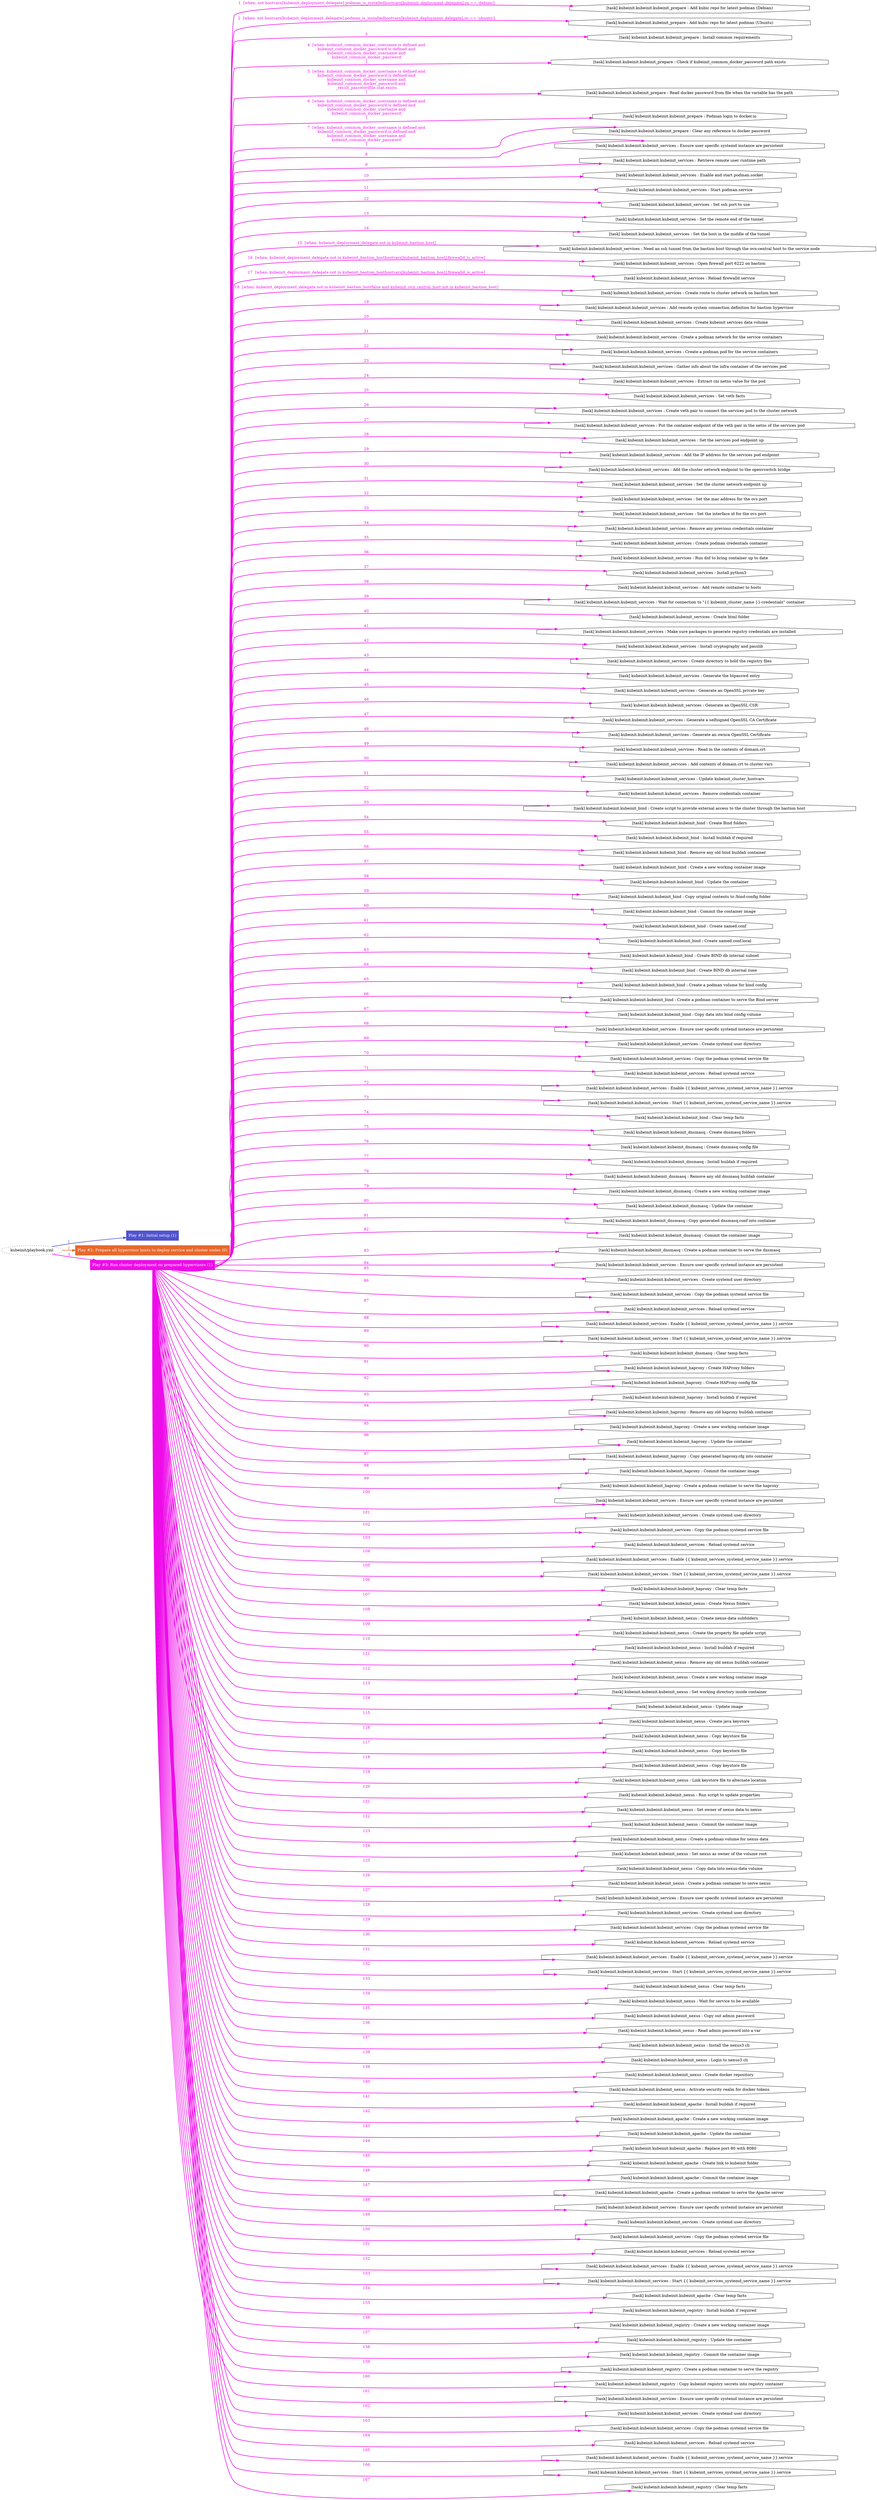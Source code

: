 digraph "kubeinit/playbook.yml "{
	graph [concentrate=true ordering=in rankdir=LR ratio=fill]
	edge [esep=5 sep=10]
	"kubeinit/playbook.yml" [id=root_node style=dotted]
	subgraph "Play #1: Initial setup (1) "{
		"Play #1: Initial setup (1)" [color="#5053cf" fontcolor="#ffffff" id="play_5cc0f8ff-6562-4d11-927f-4e7924012ca8" shape=box style=filled tooltip=localhost]
		"kubeinit/playbook.yml" -> "Play #1: Initial setup (1)" [label=1 color="#5053cf" fontcolor="#5053cf" id="edge_5547f0d9-2e4d-43f9-93fb-4ccdb6a875bd" style=bold]
	}
	subgraph "Play #2: Prepare all hypervisor hosts to deploy service and cluster nodes (0) "{
		"Play #2: Prepare all hypervisor hosts to deploy service and cluster nodes (0)" [color="#e8682c" fontcolor="#ffffff" id="play_a77eeb08-1623-4b3e-9c01-4a74a5a95a7a" shape=box style=filled tooltip=""]
		"kubeinit/playbook.yml" -> "Play #2: Prepare all hypervisor hosts to deploy service and cluster nodes (0)" [label=2 color="#e8682c" fontcolor="#e8682c" id="edge_2910709c-36b6-47fb-8888-6e4f1cdbf70a" style=bold]
	}
	subgraph "Play #3: Run cluster deployment on prepared hypervisors (1) "{
		"Play #3: Run cluster deployment on prepared hypervisors (1)" [color="#ee0be9" fontcolor="#ffffff" id="play_20b85b6b-6f68-4fd4-8da7-11a6c0bb65fb" shape=box style=filled tooltip=localhost]
		"kubeinit/playbook.yml" -> "Play #3: Run cluster deployment on prepared hypervisors (1)" [label=3 color="#ee0be9" fontcolor="#ee0be9" id="edge_e786d100-41bb-40a8-9d8b-3827c8818168" style=bold]
		"task_5c34d523-a700-48cd-a972-0db4352f819c" [label="[task] kubeinit.kubeinit.kubeinit_prepare : Add kubic repo for latest podman (Debian)" id="task_5c34d523-a700-48cd-a972-0db4352f819c" shape=octagon tooltip="[task] kubeinit.kubeinit.kubeinit_prepare : Add kubic repo for latest podman (Debian)"]
		"Play #3: Run cluster deployment on prepared hypervisors (1)" -> "task_5c34d523-a700-48cd-a972-0db4352f819c" [label="1  [when: not hostvars[kubeinit_deployment_delegate].podman_is_installedhostvars[kubeinit_deployment_delegate].os == 'debian']" color="#ee0be9" fontcolor="#ee0be9" id="edge_bcb9c1e9-3426-49f3-bdbe-b09535af35be" style=bold]
		"task_994be5cf-4e16-421d-8f2c-72cc97f73db8" [label="[task] kubeinit.kubeinit.kubeinit_prepare : Add kubic repo for latest podman (Ubuntu)" id="task_994be5cf-4e16-421d-8f2c-72cc97f73db8" shape=octagon tooltip="[task] kubeinit.kubeinit.kubeinit_prepare : Add kubic repo for latest podman (Ubuntu)"]
		"Play #3: Run cluster deployment on prepared hypervisors (1)" -> "task_994be5cf-4e16-421d-8f2c-72cc97f73db8" [label="2  [when: not hostvars[kubeinit_deployment_delegate].podman_is_installedhostvars[kubeinit_deployment_delegate].os == 'ubuntu']" color="#ee0be9" fontcolor="#ee0be9" id="edge_c54f08ab-333c-4b58-a270-bc785f8ee610" style=bold]
		"task_b04fe8c8-92cb-46dd-a7b8-058ebb6a5d02" [label="[task] kubeinit.kubeinit.kubeinit_prepare : Install common requirements" id="task_b04fe8c8-92cb-46dd-a7b8-058ebb6a5d02" shape=octagon tooltip="[task] kubeinit.kubeinit.kubeinit_prepare : Install common requirements"]
		"Play #3: Run cluster deployment on prepared hypervisors (1)" -> "task_b04fe8c8-92cb-46dd-a7b8-058ebb6a5d02" [label=3 color="#ee0be9" fontcolor="#ee0be9" id="edge_de0a1c09-5916-4e9f-b01c-9132544bcca6" style=bold]
		"task_d3570985-abdc-4976-b4fa-769130c8d9f3" [label="[task] kubeinit.kubeinit.kubeinit_prepare : Check if kubeinit_common_docker_password path exists" id="task_d3570985-abdc-4976-b4fa-769130c8d9f3" shape=octagon tooltip="[task] kubeinit.kubeinit.kubeinit_prepare : Check if kubeinit_common_docker_password path exists"]
		"Play #3: Run cluster deployment on prepared hypervisors (1)" -> "task_d3570985-abdc-4976-b4fa-769130c8d9f3" [label="4  [when: kubeinit_common_docker_username is defined and
kubeinit_common_docker_password is defined and
kubeinit_common_docker_username and
kubeinit_common_docker_password
]" color="#ee0be9" fontcolor="#ee0be9" id="edge_f37ac346-0f90-4012-94d6-bf57405d3f1b" style=bold]
		"task_f60e8743-0131-4849-a862-9223c9653a0d" [label="[task] kubeinit.kubeinit.kubeinit_prepare : Read docker password from file when the variable has the path" id="task_f60e8743-0131-4849-a862-9223c9653a0d" shape=octagon tooltip="[task] kubeinit.kubeinit.kubeinit_prepare : Read docker password from file when the variable has the path"]
		"Play #3: Run cluster deployment on prepared hypervisors (1)" -> "task_f60e8743-0131-4849-a862-9223c9653a0d" [label="5  [when: kubeinit_common_docker_username is defined and
kubeinit_common_docker_password is defined and
kubeinit_common_docker_username and
kubeinit_common_docker_password and
_result_passwordfile.stat.exists
]" color="#ee0be9" fontcolor="#ee0be9" id="edge_a702491f-ef00-49fe-bd1b-51b4454ab042" style=bold]
		"task_c474e7ba-7de5-4d2a-a533-8e5067538a3e" [label="[task] kubeinit.kubeinit.kubeinit_prepare : Podman login to docker.io" id="task_c474e7ba-7de5-4d2a-a533-8e5067538a3e" shape=octagon tooltip="[task] kubeinit.kubeinit.kubeinit_prepare : Podman login to docker.io"]
		"Play #3: Run cluster deployment on prepared hypervisors (1)" -> "task_c474e7ba-7de5-4d2a-a533-8e5067538a3e" [label="6  [when: kubeinit_common_docker_username is defined and
kubeinit_common_docker_password is defined and
kubeinit_common_docker_username and
kubeinit_common_docker_password
]" color="#ee0be9" fontcolor="#ee0be9" id="edge_4db7ff44-4fa6-4ade-b537-a391c445fb64" style=bold]
		"task_550ae7dc-349a-4337-b4df-b165961db5dd" [label="[task] kubeinit.kubeinit.kubeinit_prepare : Clear any reference to docker password" id="task_550ae7dc-349a-4337-b4df-b165961db5dd" shape=octagon tooltip="[task] kubeinit.kubeinit.kubeinit_prepare : Clear any reference to docker password"]
		"Play #3: Run cluster deployment on prepared hypervisors (1)" -> "task_550ae7dc-349a-4337-b4df-b165961db5dd" [label="7  [when: kubeinit_common_docker_username is defined and
kubeinit_common_docker_password is defined and
kubeinit_common_docker_username and
kubeinit_common_docker_password
]" color="#ee0be9" fontcolor="#ee0be9" id="edge_9ae3e4b4-0844-4e1b-bff0-3f96c89a1115" style=bold]
		"task_ad9e4e80-3603-4a10-a168-cfc933217a6f" [label="[task] kubeinit.kubeinit.kubeinit_services : Ensure user specific systemd instance are persistent" id="task_ad9e4e80-3603-4a10-a168-cfc933217a6f" shape=octagon tooltip="[task] kubeinit.kubeinit.kubeinit_services : Ensure user specific systemd instance are persistent"]
		"Play #3: Run cluster deployment on prepared hypervisors (1)" -> "task_ad9e4e80-3603-4a10-a168-cfc933217a6f" [label=8 color="#ee0be9" fontcolor="#ee0be9" id="edge_f7a86fa8-58fa-4bef-8202-37f20e20196d" style=bold]
		"task_e20cd44e-c5dd-4022-ab26-cf099e421aa4" [label="[task] kubeinit.kubeinit.kubeinit_services : Retrieve remote user runtime path" id="task_e20cd44e-c5dd-4022-ab26-cf099e421aa4" shape=octagon tooltip="[task] kubeinit.kubeinit.kubeinit_services : Retrieve remote user runtime path"]
		"Play #3: Run cluster deployment on prepared hypervisors (1)" -> "task_e20cd44e-c5dd-4022-ab26-cf099e421aa4" [label=9 color="#ee0be9" fontcolor="#ee0be9" id="edge_82921dcd-5e6a-4f99-a6c6-7df58f8b1cfe" style=bold]
		"task_dc7fd9fa-117f-4fcb-b611-0d58450c78ce" [label="[task] kubeinit.kubeinit.kubeinit_services : Enable and start podman.socket" id="task_dc7fd9fa-117f-4fcb-b611-0d58450c78ce" shape=octagon tooltip="[task] kubeinit.kubeinit.kubeinit_services : Enable and start podman.socket"]
		"Play #3: Run cluster deployment on prepared hypervisors (1)" -> "task_dc7fd9fa-117f-4fcb-b611-0d58450c78ce" [label=10 color="#ee0be9" fontcolor="#ee0be9" id="edge_c693d270-88b7-4d8d-8ab5-9740d49841a1" style=bold]
		"task_bca5592f-4fe2-4f27-bb0f-d3fde6eed539" [label="[task] kubeinit.kubeinit.kubeinit_services : Start podman.service" id="task_bca5592f-4fe2-4f27-bb0f-d3fde6eed539" shape=octagon tooltip="[task] kubeinit.kubeinit.kubeinit_services : Start podman.service"]
		"Play #3: Run cluster deployment on prepared hypervisors (1)" -> "task_bca5592f-4fe2-4f27-bb0f-d3fde6eed539" [label=11 color="#ee0be9" fontcolor="#ee0be9" id="edge_28b77207-bb9c-4f0a-b143-a0c03c3ccc81" style=bold]
		"task_54b5696f-7617-4740-8018-ffab13ab4ecf" [label="[task] kubeinit.kubeinit.kubeinit_services : Set ssh port to use" id="task_54b5696f-7617-4740-8018-ffab13ab4ecf" shape=octagon tooltip="[task] kubeinit.kubeinit.kubeinit_services : Set ssh port to use"]
		"Play #3: Run cluster deployment on prepared hypervisors (1)" -> "task_54b5696f-7617-4740-8018-ffab13ab4ecf" [label=12 color="#ee0be9" fontcolor="#ee0be9" id="edge_e1eb666d-a104-41d0-a78a-563428c2ac48" style=bold]
		"task_2746973a-9014-4e68-8cd3-eb4d765c1851" [label="[task] kubeinit.kubeinit.kubeinit_services : Set the remote end of the tunnel" id="task_2746973a-9014-4e68-8cd3-eb4d765c1851" shape=octagon tooltip="[task] kubeinit.kubeinit.kubeinit_services : Set the remote end of the tunnel"]
		"Play #3: Run cluster deployment on prepared hypervisors (1)" -> "task_2746973a-9014-4e68-8cd3-eb4d765c1851" [label=13 color="#ee0be9" fontcolor="#ee0be9" id="edge_4a1e009d-f4c9-4ed6-a407-e5e55c19ab35" style=bold]
		"task_f450bf8d-53d4-44e0-80e8-708ddf39e5d6" [label="[task] kubeinit.kubeinit.kubeinit_services : Set the host in the middle of the tunnel" id="task_f450bf8d-53d4-44e0-80e8-708ddf39e5d6" shape=octagon tooltip="[task] kubeinit.kubeinit.kubeinit_services : Set the host in the middle of the tunnel"]
		"Play #3: Run cluster deployment on prepared hypervisors (1)" -> "task_f450bf8d-53d4-44e0-80e8-708ddf39e5d6" [label=14 color="#ee0be9" fontcolor="#ee0be9" id="edge_05a80d7c-e4ed-48b8-b630-0330bcbd7aae" style=bold]
		"task_56304531-cf86-47b6-a742-ed986f507bba" [label="[task] kubeinit.kubeinit.kubeinit_services : Need an ssh tunnel from the bastion host through the ovn-central host to the service node" id="task_56304531-cf86-47b6-a742-ed986f507bba" shape=octagon tooltip="[task] kubeinit.kubeinit.kubeinit_services : Need an ssh tunnel from the bastion host through the ovn-central host to the service node"]
		"Play #3: Run cluster deployment on prepared hypervisors (1)" -> "task_56304531-cf86-47b6-a742-ed986f507bba" [label="15  [when: kubeinit_deployment_delegate not in kubeinit_bastion_host]" color="#ee0be9" fontcolor="#ee0be9" id="edge_931866dd-5462-4403-916d-51e3879ea28d" style=bold]
		"task_ac3982cf-278f-4fd6-8c70-6e1965a9df07" [label="[task] kubeinit.kubeinit.kubeinit_services : Open firewall port 6222 on bastion" id="task_ac3982cf-278f-4fd6-8c70-6e1965a9df07" shape=octagon tooltip="[task] kubeinit.kubeinit.kubeinit_services : Open firewall port 6222 on bastion"]
		"Play #3: Run cluster deployment on prepared hypervisors (1)" -> "task_ac3982cf-278f-4fd6-8c70-6e1965a9df07" [label="16  [when: kubeinit_deployment_delegate not in kubeinit_bastion_hosthostvars[kubeinit_bastion_host].firewalld_is_active]" color="#ee0be9" fontcolor="#ee0be9" id="edge_2c6c3dde-da42-4ba9-8506-936fec9ee565" style=bold]
		"task_3ab9b4fa-fef2-451f-a360-4427d45d8c83" [label="[task] kubeinit.kubeinit.kubeinit_services : Reload firewalld service" id="task_3ab9b4fa-fef2-451f-a360-4427d45d8c83" shape=octagon tooltip="[task] kubeinit.kubeinit.kubeinit_services : Reload firewalld service"]
		"Play #3: Run cluster deployment on prepared hypervisors (1)" -> "task_3ab9b4fa-fef2-451f-a360-4427d45d8c83" [label="17  [when: kubeinit_deployment_delegate not in kubeinit_bastion_hosthostvars[kubeinit_bastion_host].firewalld_is_active]" color="#ee0be9" fontcolor="#ee0be9" id="edge_b6e6df86-30c6-4aa2-9de4-02121447780f" style=bold]
		"task_5589e410-c28a-49ee-9029-ebad82fb55c3" [label="[task] kubeinit.kubeinit.kubeinit_services : Create route to cluster network on bastion host" id="task_5589e410-c28a-49ee-9029-ebad82fb55c3" shape=octagon tooltip="[task] kubeinit.kubeinit.kubeinit_services : Create route to cluster network on bastion host"]
		"Play #3: Run cluster deployment on prepared hypervisors (1)" -> "task_5589e410-c28a-49ee-9029-ebad82fb55c3" [label="18  [when: kubeinit_deployment_delegate not in kubeinit_bastion_hostfalse and kubeinit_ovn_central_host not in kubeinit_bastion_host]" color="#ee0be9" fontcolor="#ee0be9" id="edge_a2ee0790-90b9-4b4e-8d19-2a5921a369ca" style=bold]
		"task_0accd0d4-0f78-4b64-99f2-11c411642c2a" [label="[task] kubeinit.kubeinit.kubeinit_services : Add remote system connection definition for bastion hypervisor" id="task_0accd0d4-0f78-4b64-99f2-11c411642c2a" shape=octagon tooltip="[task] kubeinit.kubeinit.kubeinit_services : Add remote system connection definition for bastion hypervisor"]
		"Play #3: Run cluster deployment on prepared hypervisors (1)" -> "task_0accd0d4-0f78-4b64-99f2-11c411642c2a" [label=19 color="#ee0be9" fontcolor="#ee0be9" id="edge_da92d134-e928-4e77-87d5-025ecbe0900b" style=bold]
		"task_6260dee7-2a77-48c7-8ba7-f9f006206b0c" [label="[task] kubeinit.kubeinit.kubeinit_services : Create kubeinit services data volume" id="task_6260dee7-2a77-48c7-8ba7-f9f006206b0c" shape=octagon tooltip="[task] kubeinit.kubeinit.kubeinit_services : Create kubeinit services data volume"]
		"Play #3: Run cluster deployment on prepared hypervisors (1)" -> "task_6260dee7-2a77-48c7-8ba7-f9f006206b0c" [label=20 color="#ee0be9" fontcolor="#ee0be9" id="edge_c3b7bb96-0602-492b-a3d6-11934589e67d" style=bold]
		"task_a6df1bd0-6935-487f-b391-ce5996c87a85" [label="[task] kubeinit.kubeinit.kubeinit_services : Create a podman network for the service containers" id="task_a6df1bd0-6935-487f-b391-ce5996c87a85" shape=octagon tooltip="[task] kubeinit.kubeinit.kubeinit_services : Create a podman network for the service containers"]
		"Play #3: Run cluster deployment on prepared hypervisors (1)" -> "task_a6df1bd0-6935-487f-b391-ce5996c87a85" [label=21 color="#ee0be9" fontcolor="#ee0be9" id="edge_f6268a8a-d803-4a27-8497-12e3be8a5314" style=bold]
		"task_fc5efb04-d3f1-45d3-ba8c-404abd5c4648" [label="[task] kubeinit.kubeinit.kubeinit_services : Create a podman pod for the service containers" id="task_fc5efb04-d3f1-45d3-ba8c-404abd5c4648" shape=octagon tooltip="[task] kubeinit.kubeinit.kubeinit_services : Create a podman pod for the service containers"]
		"Play #3: Run cluster deployment on prepared hypervisors (1)" -> "task_fc5efb04-d3f1-45d3-ba8c-404abd5c4648" [label=22 color="#ee0be9" fontcolor="#ee0be9" id="edge_5d9f011a-5366-49fa-abf2-a9d19ce121fd" style=bold]
		"task_d5a1280d-19d4-4a64-8452-a1a64acd2a05" [label="[task] kubeinit.kubeinit.kubeinit_services : Gather info about the infra container of the services pod" id="task_d5a1280d-19d4-4a64-8452-a1a64acd2a05" shape=octagon tooltip="[task] kubeinit.kubeinit.kubeinit_services : Gather info about the infra container of the services pod"]
		"Play #3: Run cluster deployment on prepared hypervisors (1)" -> "task_d5a1280d-19d4-4a64-8452-a1a64acd2a05" [label=23 color="#ee0be9" fontcolor="#ee0be9" id="edge_5ea65122-53b3-4cf2-a016-c691ca5a503e" style=bold]
		"task_61b2d26b-fb12-479f-89f3-db2ab72a6ec5" [label="[task] kubeinit.kubeinit.kubeinit_services : Extract cni netns value for the pod" id="task_61b2d26b-fb12-479f-89f3-db2ab72a6ec5" shape=octagon tooltip="[task] kubeinit.kubeinit.kubeinit_services : Extract cni netns value for the pod"]
		"Play #3: Run cluster deployment on prepared hypervisors (1)" -> "task_61b2d26b-fb12-479f-89f3-db2ab72a6ec5" [label=24 color="#ee0be9" fontcolor="#ee0be9" id="edge_eceed1be-1d92-4f15-9f37-887f3e45a734" style=bold]
		"task_1e59558e-a060-4199-a8a4-2724e68736bb" [label="[task] kubeinit.kubeinit.kubeinit_services : Set veth facts" id="task_1e59558e-a060-4199-a8a4-2724e68736bb" shape=octagon tooltip="[task] kubeinit.kubeinit.kubeinit_services : Set veth facts"]
		"Play #3: Run cluster deployment on prepared hypervisors (1)" -> "task_1e59558e-a060-4199-a8a4-2724e68736bb" [label=25 color="#ee0be9" fontcolor="#ee0be9" id="edge_ae7d8d50-5765-478f-ae03-29f5773afea3" style=bold]
		"task_8726ec76-7ae2-4710-b32e-3031fd8fff79" [label="[task] kubeinit.kubeinit.kubeinit_services : Create veth pair to connect the services pod to the cluster network" id="task_8726ec76-7ae2-4710-b32e-3031fd8fff79" shape=octagon tooltip="[task] kubeinit.kubeinit.kubeinit_services : Create veth pair to connect the services pod to the cluster network"]
		"Play #3: Run cluster deployment on prepared hypervisors (1)" -> "task_8726ec76-7ae2-4710-b32e-3031fd8fff79" [label=26 color="#ee0be9" fontcolor="#ee0be9" id="edge_ee978779-20b7-45e1-8eca-3f5a2fd3bcbb" style=bold]
		"task_9a4beae4-9b63-42ed-a6d0-b484696e5484" [label="[task] kubeinit.kubeinit.kubeinit_services : Put the container endpoint of the veth pair in the netns of the services pod" id="task_9a4beae4-9b63-42ed-a6d0-b484696e5484" shape=octagon tooltip="[task] kubeinit.kubeinit.kubeinit_services : Put the container endpoint of the veth pair in the netns of the services pod"]
		"Play #3: Run cluster deployment on prepared hypervisors (1)" -> "task_9a4beae4-9b63-42ed-a6d0-b484696e5484" [label=27 color="#ee0be9" fontcolor="#ee0be9" id="edge_5cf7189a-479d-4533-a4c6-c9da49940e69" style=bold]
		"task_00dcda77-b4f5-4159-b572-8a2a77012356" [label="[task] kubeinit.kubeinit.kubeinit_services : Set the services pod endpoint up" id="task_00dcda77-b4f5-4159-b572-8a2a77012356" shape=octagon tooltip="[task] kubeinit.kubeinit.kubeinit_services : Set the services pod endpoint up"]
		"Play #3: Run cluster deployment on prepared hypervisors (1)" -> "task_00dcda77-b4f5-4159-b572-8a2a77012356" [label=28 color="#ee0be9" fontcolor="#ee0be9" id="edge_90e01a70-9c83-40b1-8401-fc29531f62f5" style=bold]
		"task_1129d105-5a31-42ef-9440-1b2cba77e487" [label="[task] kubeinit.kubeinit.kubeinit_services : Add the IP address for the services pod endpoint" id="task_1129d105-5a31-42ef-9440-1b2cba77e487" shape=octagon tooltip="[task] kubeinit.kubeinit.kubeinit_services : Add the IP address for the services pod endpoint"]
		"Play #3: Run cluster deployment on prepared hypervisors (1)" -> "task_1129d105-5a31-42ef-9440-1b2cba77e487" [label=29 color="#ee0be9" fontcolor="#ee0be9" id="edge_de2b8925-717c-464d-85ab-6321e7a728bb" style=bold]
		"task_9ff08135-8f81-49ed-885a-f2e9e87b8765" [label="[task] kubeinit.kubeinit.kubeinit_services : Add the cluster network endpoint to the openvswitch bridge" id="task_9ff08135-8f81-49ed-885a-f2e9e87b8765" shape=octagon tooltip="[task] kubeinit.kubeinit.kubeinit_services : Add the cluster network endpoint to the openvswitch bridge"]
		"Play #3: Run cluster deployment on prepared hypervisors (1)" -> "task_9ff08135-8f81-49ed-885a-f2e9e87b8765" [label=30 color="#ee0be9" fontcolor="#ee0be9" id="edge_216537fa-1f74-459d-a72d-3e95863e41d6" style=bold]
		"task_f7076a13-c96d-43c1-bbf4-c0d4f51501de" [label="[task] kubeinit.kubeinit.kubeinit_services : Set the cluster network endpoint up" id="task_f7076a13-c96d-43c1-bbf4-c0d4f51501de" shape=octagon tooltip="[task] kubeinit.kubeinit.kubeinit_services : Set the cluster network endpoint up"]
		"Play #3: Run cluster deployment on prepared hypervisors (1)" -> "task_f7076a13-c96d-43c1-bbf4-c0d4f51501de" [label=31 color="#ee0be9" fontcolor="#ee0be9" id="edge_e2764ab4-c93f-4964-8eab-876d2a28fcb9" style=bold]
		"task_2de6ab6c-c179-47fc-bfce-225d207763cb" [label="[task] kubeinit.kubeinit.kubeinit_services : Set the mac address for the ovs port" id="task_2de6ab6c-c179-47fc-bfce-225d207763cb" shape=octagon tooltip="[task] kubeinit.kubeinit.kubeinit_services : Set the mac address for the ovs port"]
		"Play #3: Run cluster deployment on prepared hypervisors (1)" -> "task_2de6ab6c-c179-47fc-bfce-225d207763cb" [label=32 color="#ee0be9" fontcolor="#ee0be9" id="edge_b53a82fa-25da-486c-b508-c53639bf0636" style=bold]
		"task_d71447f2-d871-4ce2-99e5-668dbb9c2447" [label="[task] kubeinit.kubeinit.kubeinit_services : Set the interface id for the ovs port" id="task_d71447f2-d871-4ce2-99e5-668dbb9c2447" shape=octagon tooltip="[task] kubeinit.kubeinit.kubeinit_services : Set the interface id for the ovs port"]
		"Play #3: Run cluster deployment on prepared hypervisors (1)" -> "task_d71447f2-d871-4ce2-99e5-668dbb9c2447" [label=33 color="#ee0be9" fontcolor="#ee0be9" id="edge_027eb796-0977-4054-b652-6a489e4fb413" style=bold]
		"task_08f538f3-f8b6-4048-b809-692fd886daec" [label="[task] kubeinit.kubeinit.kubeinit_services : Remove any previous credentials container" id="task_08f538f3-f8b6-4048-b809-692fd886daec" shape=octagon tooltip="[task] kubeinit.kubeinit.kubeinit_services : Remove any previous credentials container"]
		"Play #3: Run cluster deployment on prepared hypervisors (1)" -> "task_08f538f3-f8b6-4048-b809-692fd886daec" [label=34 color="#ee0be9" fontcolor="#ee0be9" id="edge_ecacbdd0-8cb7-4df0-af8b-e60546bb51f8" style=bold]
		"task_76aa218d-00b8-41b5-bd6f-7b101e00a594" [label="[task] kubeinit.kubeinit.kubeinit_services : Create podman credentials container" id="task_76aa218d-00b8-41b5-bd6f-7b101e00a594" shape=octagon tooltip="[task] kubeinit.kubeinit.kubeinit_services : Create podman credentials container"]
		"Play #3: Run cluster deployment on prepared hypervisors (1)" -> "task_76aa218d-00b8-41b5-bd6f-7b101e00a594" [label=35 color="#ee0be9" fontcolor="#ee0be9" id="edge_1d748dc2-0170-41df-9df1-2a6adf671cdb" style=bold]
		"task_41e88e77-165b-4b32-909a-f808ca0a4117" [label="[task] kubeinit.kubeinit.kubeinit_services : Run dnf to bring container up to date" id="task_41e88e77-165b-4b32-909a-f808ca0a4117" shape=octagon tooltip="[task] kubeinit.kubeinit.kubeinit_services : Run dnf to bring container up to date"]
		"Play #3: Run cluster deployment on prepared hypervisors (1)" -> "task_41e88e77-165b-4b32-909a-f808ca0a4117" [label=36 color="#ee0be9" fontcolor="#ee0be9" id="edge_ea0a2c6e-43b2-4bb0-a0db-58ea47faba25" style=bold]
		"task_aca075cb-84b9-4b84-8b59-a17dbe257a9a" [label="[task] kubeinit.kubeinit.kubeinit_services : Install python3" id="task_aca075cb-84b9-4b84-8b59-a17dbe257a9a" shape=octagon tooltip="[task] kubeinit.kubeinit.kubeinit_services : Install python3"]
		"Play #3: Run cluster deployment on prepared hypervisors (1)" -> "task_aca075cb-84b9-4b84-8b59-a17dbe257a9a" [label=37 color="#ee0be9" fontcolor="#ee0be9" id="edge_d3fc9125-bce6-4218-b357-f8c7611ed8d1" style=bold]
		"task_e0c61429-2be3-4f22-ada7-13d62fc1f01d" [label="[task] kubeinit.kubeinit.kubeinit_services : Add remote container to hosts" id="task_e0c61429-2be3-4f22-ada7-13d62fc1f01d" shape=octagon tooltip="[task] kubeinit.kubeinit.kubeinit_services : Add remote container to hosts"]
		"Play #3: Run cluster deployment on prepared hypervisors (1)" -> "task_e0c61429-2be3-4f22-ada7-13d62fc1f01d" [label=38 color="#ee0be9" fontcolor="#ee0be9" id="edge_fb76ce02-616e-4bfe-9f73-be359bbae720" style=bold]
		"task_6924b59a-24cb-4522-bdd1-fb2a01184adc" [label="[task] kubeinit.kubeinit.kubeinit_services : Wait for connection to &#34;{{ kubeinit_cluster_name }}-credentials&#34; container" id="task_6924b59a-24cb-4522-bdd1-fb2a01184adc" shape=octagon tooltip="[task] kubeinit.kubeinit.kubeinit_services : Wait for connection to &#34;{{ kubeinit_cluster_name }}-credentials&#34; container"]
		"Play #3: Run cluster deployment on prepared hypervisors (1)" -> "task_6924b59a-24cb-4522-bdd1-fb2a01184adc" [label=39 color="#ee0be9" fontcolor="#ee0be9" id="edge_4c9c0d5d-c25d-43a4-8722-4d1ef0ea431e" style=bold]
		"task_862f6535-9565-4a62-aa9c-63389daaa517" [label="[task] kubeinit.kubeinit.kubeinit_services : Create html folder" id="task_862f6535-9565-4a62-aa9c-63389daaa517" shape=octagon tooltip="[task] kubeinit.kubeinit.kubeinit_services : Create html folder"]
		"Play #3: Run cluster deployment on prepared hypervisors (1)" -> "task_862f6535-9565-4a62-aa9c-63389daaa517" [label=40 color="#ee0be9" fontcolor="#ee0be9" id="edge_d9b972ec-2ff8-4d37-b716-e9a8042574fd" style=bold]
		"task_e47d9695-1c26-46fc-a77a-6c7a71fb2f92" [label="[task] kubeinit.kubeinit.kubeinit_services : Make sure packages to generate registry credentials are installed" id="task_e47d9695-1c26-46fc-a77a-6c7a71fb2f92" shape=octagon tooltip="[task] kubeinit.kubeinit.kubeinit_services : Make sure packages to generate registry credentials are installed"]
		"Play #3: Run cluster deployment on prepared hypervisors (1)" -> "task_e47d9695-1c26-46fc-a77a-6c7a71fb2f92" [label=41 color="#ee0be9" fontcolor="#ee0be9" id="edge_7b3e9284-949a-4d49-baf2-5f9f836b95cc" style=bold]
		"task_9fa2e59d-5964-47e4-b7a6-2fd87796b4f9" [label="[task] kubeinit.kubeinit.kubeinit_services : Install cryptography and passlib" id="task_9fa2e59d-5964-47e4-b7a6-2fd87796b4f9" shape=octagon tooltip="[task] kubeinit.kubeinit.kubeinit_services : Install cryptography and passlib"]
		"Play #3: Run cluster deployment on prepared hypervisors (1)" -> "task_9fa2e59d-5964-47e4-b7a6-2fd87796b4f9" [label=42 color="#ee0be9" fontcolor="#ee0be9" id="edge_f28162f8-9dd7-47c0-8834-b1aaa56408fb" style=bold]
		"task_7c536f47-ff6b-4cc4-942b-413061d5c7ba" [label="[task] kubeinit.kubeinit.kubeinit_services : Create directory to hold the registry files" id="task_7c536f47-ff6b-4cc4-942b-413061d5c7ba" shape=octagon tooltip="[task] kubeinit.kubeinit.kubeinit_services : Create directory to hold the registry files"]
		"Play #3: Run cluster deployment on prepared hypervisors (1)" -> "task_7c536f47-ff6b-4cc4-942b-413061d5c7ba" [label=43 color="#ee0be9" fontcolor="#ee0be9" id="edge_59236499-0f37-418c-9ee4-326045365653" style=bold]
		"task_03b81a89-babb-495b-935d-e2ea78affe69" [label="[task] kubeinit.kubeinit.kubeinit_services : Generate the htpasswd entry" id="task_03b81a89-babb-495b-935d-e2ea78affe69" shape=octagon tooltip="[task] kubeinit.kubeinit.kubeinit_services : Generate the htpasswd entry"]
		"Play #3: Run cluster deployment on prepared hypervisors (1)" -> "task_03b81a89-babb-495b-935d-e2ea78affe69" [label=44 color="#ee0be9" fontcolor="#ee0be9" id="edge_7e9d8081-f8a4-46e7-99aa-c2397d87d65b" style=bold]
		"task_23865dae-9979-412a-965f-7b1af2818ac4" [label="[task] kubeinit.kubeinit.kubeinit_services : Generate an OpenSSL private key" id="task_23865dae-9979-412a-965f-7b1af2818ac4" shape=octagon tooltip="[task] kubeinit.kubeinit.kubeinit_services : Generate an OpenSSL private key"]
		"Play #3: Run cluster deployment on prepared hypervisors (1)" -> "task_23865dae-9979-412a-965f-7b1af2818ac4" [label=45 color="#ee0be9" fontcolor="#ee0be9" id="edge_89bc5dac-7bf4-49bb-8a1b-a3afb21370f6" style=bold]
		"task_b4584e18-9ad4-45df-a873-47d994903c82" [label="[task] kubeinit.kubeinit.kubeinit_services : Generate an OpenSSL CSR" id="task_b4584e18-9ad4-45df-a873-47d994903c82" shape=octagon tooltip="[task] kubeinit.kubeinit.kubeinit_services : Generate an OpenSSL CSR"]
		"Play #3: Run cluster deployment on prepared hypervisors (1)" -> "task_b4584e18-9ad4-45df-a873-47d994903c82" [label=46 color="#ee0be9" fontcolor="#ee0be9" id="edge_b814741c-2c36-46d4-96d8-5d33514ab7d6" style=bold]
		"task_1cf4ae25-12af-4afd-af5e-3c2ec8e7f51e" [label="[task] kubeinit.kubeinit.kubeinit_services : Generate a selfsigned OpenSSL CA Certificate" id="task_1cf4ae25-12af-4afd-af5e-3c2ec8e7f51e" shape=octagon tooltip="[task] kubeinit.kubeinit.kubeinit_services : Generate a selfsigned OpenSSL CA Certificate"]
		"Play #3: Run cluster deployment on prepared hypervisors (1)" -> "task_1cf4ae25-12af-4afd-af5e-3c2ec8e7f51e" [label=47 color="#ee0be9" fontcolor="#ee0be9" id="edge_7bff7ccc-cd54-4e3b-8b99-9ca37dc2310d" style=bold]
		"task_634fc732-66f7-459c-9e7f-9fd35d6e53d0" [label="[task] kubeinit.kubeinit.kubeinit_services : Generate an ownca OpenSSL Certificate" id="task_634fc732-66f7-459c-9e7f-9fd35d6e53d0" shape=octagon tooltip="[task] kubeinit.kubeinit.kubeinit_services : Generate an ownca OpenSSL Certificate"]
		"Play #3: Run cluster deployment on prepared hypervisors (1)" -> "task_634fc732-66f7-459c-9e7f-9fd35d6e53d0" [label=48 color="#ee0be9" fontcolor="#ee0be9" id="edge_fe82f47d-991e-4318-9d8d-e8228301f2ed" style=bold]
		"task_d4ceb469-ca68-456c-98f8-c05618788998" [label="[task] kubeinit.kubeinit.kubeinit_services : Read in the contents of domain.crt" id="task_d4ceb469-ca68-456c-98f8-c05618788998" shape=octagon tooltip="[task] kubeinit.kubeinit.kubeinit_services : Read in the contents of domain.crt"]
		"Play #3: Run cluster deployment on prepared hypervisors (1)" -> "task_d4ceb469-ca68-456c-98f8-c05618788998" [label=49 color="#ee0be9" fontcolor="#ee0be9" id="edge_61e7cf2d-3a8b-4bca-8fdb-56143e62160c" style=bold]
		"task_dbb7cc4b-4f34-405b-8d8a-2ec4cc280b5b" [label="[task] kubeinit.kubeinit.kubeinit_services : Add contents of domain.crt to cluster vars" id="task_dbb7cc4b-4f34-405b-8d8a-2ec4cc280b5b" shape=octagon tooltip="[task] kubeinit.kubeinit.kubeinit_services : Add contents of domain.crt to cluster vars"]
		"Play #3: Run cluster deployment on prepared hypervisors (1)" -> "task_dbb7cc4b-4f34-405b-8d8a-2ec4cc280b5b" [label=50 color="#ee0be9" fontcolor="#ee0be9" id="edge_499a9fe7-215d-4187-a27c-04abf051eb3a" style=bold]
		"task_c31595ea-9c46-4323-8541-f1c54036be21" [label="[task] kubeinit.kubeinit.kubeinit_services : Update kubeinit_cluster_hostvars" id="task_c31595ea-9c46-4323-8541-f1c54036be21" shape=octagon tooltip="[task] kubeinit.kubeinit.kubeinit_services : Update kubeinit_cluster_hostvars"]
		"Play #3: Run cluster deployment on prepared hypervisors (1)" -> "task_c31595ea-9c46-4323-8541-f1c54036be21" [label=51 color="#ee0be9" fontcolor="#ee0be9" id="edge_f57ac0f4-ac60-4f9a-9bdb-263b47321318" style=bold]
		"task_65d3a620-f4c9-41e9-b0aa-632e9e1ab45e" [label="[task] kubeinit.kubeinit.kubeinit_services : Remove credentials container" id="task_65d3a620-f4c9-41e9-b0aa-632e9e1ab45e" shape=octagon tooltip="[task] kubeinit.kubeinit.kubeinit_services : Remove credentials container"]
		"Play #3: Run cluster deployment on prepared hypervisors (1)" -> "task_65d3a620-f4c9-41e9-b0aa-632e9e1ab45e" [label=52 color="#ee0be9" fontcolor="#ee0be9" id="edge_6a19dfeb-b18d-440b-9184-0da0f193bff2" style=bold]
		"task_23f2502b-2477-4605-86e7-8a372525e838" [label="[task] kubeinit.kubeinit.kubeinit_bind : Create script to provide external access to the cluster through the bastion host" id="task_23f2502b-2477-4605-86e7-8a372525e838" shape=octagon tooltip="[task] kubeinit.kubeinit.kubeinit_bind : Create script to provide external access to the cluster through the bastion host"]
		"Play #3: Run cluster deployment on prepared hypervisors (1)" -> "task_23f2502b-2477-4605-86e7-8a372525e838" [label=53 color="#ee0be9" fontcolor="#ee0be9" id="edge_a09761df-cbd8-4e8b-9831-0e92733a288b" style=bold]
		"task_f68df9db-54a4-4f7b-982f-14ee607fe77d" [label="[task] kubeinit.kubeinit.kubeinit_bind : Create Bind folders" id="task_f68df9db-54a4-4f7b-982f-14ee607fe77d" shape=octagon tooltip="[task] kubeinit.kubeinit.kubeinit_bind : Create Bind folders"]
		"Play #3: Run cluster deployment on prepared hypervisors (1)" -> "task_f68df9db-54a4-4f7b-982f-14ee607fe77d" [label=54 color="#ee0be9" fontcolor="#ee0be9" id="edge_4b71e085-22db-4fe6-9071-f866a14978c7" style=bold]
		"task_61602ce5-0af8-4de2-a318-46cd57072fea" [label="[task] kubeinit.kubeinit.kubeinit_bind : Install buildah if required" id="task_61602ce5-0af8-4de2-a318-46cd57072fea" shape=octagon tooltip="[task] kubeinit.kubeinit.kubeinit_bind : Install buildah if required"]
		"Play #3: Run cluster deployment on prepared hypervisors (1)" -> "task_61602ce5-0af8-4de2-a318-46cd57072fea" [label=55 color="#ee0be9" fontcolor="#ee0be9" id="edge_b043a0f3-30bd-45c2-956a-ef0b7cc47b31" style=bold]
		"task_6af599cb-5c9d-4423-8e52-3211dd0703e9" [label="[task] kubeinit.kubeinit.kubeinit_bind : Remove any old bind buildah container" id="task_6af599cb-5c9d-4423-8e52-3211dd0703e9" shape=octagon tooltip="[task] kubeinit.kubeinit.kubeinit_bind : Remove any old bind buildah container"]
		"Play #3: Run cluster deployment on prepared hypervisors (1)" -> "task_6af599cb-5c9d-4423-8e52-3211dd0703e9" [label=56 color="#ee0be9" fontcolor="#ee0be9" id="edge_58c02d2c-19dd-4069-b062-1735bb50e081" style=bold]
		"task_b588f542-296a-459c-b8c4-f5371ea61d9b" [label="[task] kubeinit.kubeinit.kubeinit_bind : Create a new working container image" id="task_b588f542-296a-459c-b8c4-f5371ea61d9b" shape=octagon tooltip="[task] kubeinit.kubeinit.kubeinit_bind : Create a new working container image"]
		"Play #3: Run cluster deployment on prepared hypervisors (1)" -> "task_b588f542-296a-459c-b8c4-f5371ea61d9b" [label=57 color="#ee0be9" fontcolor="#ee0be9" id="edge_64cfeb32-68c0-48ca-a035-bb3bbfefd717" style=bold]
		"task_3b95c242-c33e-4617-aba4-f429325e5cd0" [label="[task] kubeinit.kubeinit.kubeinit_bind : Update the container" id="task_3b95c242-c33e-4617-aba4-f429325e5cd0" shape=octagon tooltip="[task] kubeinit.kubeinit.kubeinit_bind : Update the container"]
		"Play #3: Run cluster deployment on prepared hypervisors (1)" -> "task_3b95c242-c33e-4617-aba4-f429325e5cd0" [label=58 color="#ee0be9" fontcolor="#ee0be9" id="edge_a91eacd6-ec0d-42ad-99a4-91541d495535" style=bold]
		"task_55f41a30-0063-44f5-84e8-331a146dbf13" [label="[task] kubeinit.kubeinit.kubeinit_bind : Copy original contents to /bind-config folder" id="task_55f41a30-0063-44f5-84e8-331a146dbf13" shape=octagon tooltip="[task] kubeinit.kubeinit.kubeinit_bind : Copy original contents to /bind-config folder"]
		"Play #3: Run cluster deployment on prepared hypervisors (1)" -> "task_55f41a30-0063-44f5-84e8-331a146dbf13" [label=59 color="#ee0be9" fontcolor="#ee0be9" id="edge_d095e6d6-7eef-4cd6-9a97-551b481d399e" style=bold]
		"task_d8333ce7-b261-446c-b530-8bd99bdfa5de" [label="[task] kubeinit.kubeinit.kubeinit_bind : Commit the container image" id="task_d8333ce7-b261-446c-b530-8bd99bdfa5de" shape=octagon tooltip="[task] kubeinit.kubeinit.kubeinit_bind : Commit the container image"]
		"Play #3: Run cluster deployment on prepared hypervisors (1)" -> "task_d8333ce7-b261-446c-b530-8bd99bdfa5de" [label=60 color="#ee0be9" fontcolor="#ee0be9" id="edge_0e655695-5207-4946-9da8-b331903f8a38" style=bold]
		"task_23489526-d5b1-4d4a-b367-bdde492c5a2b" [label="[task] kubeinit.kubeinit.kubeinit_bind : Create named.conf" id="task_23489526-d5b1-4d4a-b367-bdde492c5a2b" shape=octagon tooltip="[task] kubeinit.kubeinit.kubeinit_bind : Create named.conf"]
		"Play #3: Run cluster deployment on prepared hypervisors (1)" -> "task_23489526-d5b1-4d4a-b367-bdde492c5a2b" [label=61 color="#ee0be9" fontcolor="#ee0be9" id="edge_09061ad8-ae38-42b9-9677-8e22be831c01" style=bold]
		"task_b9036b38-7491-4902-a115-789df2c87f4b" [label="[task] kubeinit.kubeinit.kubeinit_bind : Create named.conf.local" id="task_b9036b38-7491-4902-a115-789df2c87f4b" shape=octagon tooltip="[task] kubeinit.kubeinit.kubeinit_bind : Create named.conf.local"]
		"Play #3: Run cluster deployment on prepared hypervisors (1)" -> "task_b9036b38-7491-4902-a115-789df2c87f4b" [label=62 color="#ee0be9" fontcolor="#ee0be9" id="edge_859686df-2b15-4a7c-96a1-4dde4109a53a" style=bold]
		"task_3c5741fa-7e61-4bcf-833c-81f0bb5188f0" [label="[task] kubeinit.kubeinit.kubeinit_bind : Create BIND db internal subnet" id="task_3c5741fa-7e61-4bcf-833c-81f0bb5188f0" shape=octagon tooltip="[task] kubeinit.kubeinit.kubeinit_bind : Create BIND db internal subnet"]
		"Play #3: Run cluster deployment on prepared hypervisors (1)" -> "task_3c5741fa-7e61-4bcf-833c-81f0bb5188f0" [label=63 color="#ee0be9" fontcolor="#ee0be9" id="edge_f622d622-b14d-4b1c-b9b8-b90f7aadcae2" style=bold]
		"task_9d124a02-3180-4844-890b-a8934b31980d" [label="[task] kubeinit.kubeinit.kubeinit_bind : Create BIND db internal zone" id="task_9d124a02-3180-4844-890b-a8934b31980d" shape=octagon tooltip="[task] kubeinit.kubeinit.kubeinit_bind : Create BIND db internal zone"]
		"Play #3: Run cluster deployment on prepared hypervisors (1)" -> "task_9d124a02-3180-4844-890b-a8934b31980d" [label=64 color="#ee0be9" fontcolor="#ee0be9" id="edge_5b6294ad-c86a-43ad-832e-82bc9909e3ce" style=bold]
		"task_7402bdfa-b996-4805-83ae-1a4448d90032" [label="[task] kubeinit.kubeinit.kubeinit_bind : Create a podman volume for bind config" id="task_7402bdfa-b996-4805-83ae-1a4448d90032" shape=octagon tooltip="[task] kubeinit.kubeinit.kubeinit_bind : Create a podman volume for bind config"]
		"Play #3: Run cluster deployment on prepared hypervisors (1)" -> "task_7402bdfa-b996-4805-83ae-1a4448d90032" [label=65 color="#ee0be9" fontcolor="#ee0be9" id="edge_d2f5da27-92ac-4092-85a0-d1771f3f354c" style=bold]
		"task_7fcfb729-e222-48ad-9a21-812d245d0a76" [label="[task] kubeinit.kubeinit.kubeinit_bind : Create a podman container to serve the Bind server" id="task_7fcfb729-e222-48ad-9a21-812d245d0a76" shape=octagon tooltip="[task] kubeinit.kubeinit.kubeinit_bind : Create a podman container to serve the Bind server"]
		"Play #3: Run cluster deployment on prepared hypervisors (1)" -> "task_7fcfb729-e222-48ad-9a21-812d245d0a76" [label=66 color="#ee0be9" fontcolor="#ee0be9" id="edge_c500a74e-fa07-4539-882a-50ab98da2440" style=bold]
		"task_e5ec1fc6-ee2d-45e1-be19-c4524590e278" [label="[task] kubeinit.kubeinit.kubeinit_bind : Copy data into bind config volume" id="task_e5ec1fc6-ee2d-45e1-be19-c4524590e278" shape=octagon tooltip="[task] kubeinit.kubeinit.kubeinit_bind : Copy data into bind config volume"]
		"Play #3: Run cluster deployment on prepared hypervisors (1)" -> "task_e5ec1fc6-ee2d-45e1-be19-c4524590e278" [label=67 color="#ee0be9" fontcolor="#ee0be9" id="edge_8f4e02b7-685c-41b6-b202-cf61476cf5e7" style=bold]
		"task_7e4c8588-005b-4d3a-8d55-81ac7565d5ec" [label="[task] kubeinit.kubeinit.kubeinit_services : Ensure user specific systemd instance are persistent" id="task_7e4c8588-005b-4d3a-8d55-81ac7565d5ec" shape=octagon tooltip="[task] kubeinit.kubeinit.kubeinit_services : Ensure user specific systemd instance are persistent"]
		"Play #3: Run cluster deployment on prepared hypervisors (1)" -> "task_7e4c8588-005b-4d3a-8d55-81ac7565d5ec" [label=68 color="#ee0be9" fontcolor="#ee0be9" id="edge_a0974bb0-ad79-478b-960c-23fe34e45589" style=bold]
		"task_6fc7379f-3f4b-474c-8359-2e03bc7ed8b4" [label="[task] kubeinit.kubeinit.kubeinit_services : Create systemd user directory" id="task_6fc7379f-3f4b-474c-8359-2e03bc7ed8b4" shape=octagon tooltip="[task] kubeinit.kubeinit.kubeinit_services : Create systemd user directory"]
		"Play #3: Run cluster deployment on prepared hypervisors (1)" -> "task_6fc7379f-3f4b-474c-8359-2e03bc7ed8b4" [label=69 color="#ee0be9" fontcolor="#ee0be9" id="edge_ef83cb79-1616-408d-b8e3-9c2520439e5d" style=bold]
		"task_00a361c0-21f1-4980-a740-db55b494d6cf" [label="[task] kubeinit.kubeinit.kubeinit_services : Copy the podman systemd service file" id="task_00a361c0-21f1-4980-a740-db55b494d6cf" shape=octagon tooltip="[task] kubeinit.kubeinit.kubeinit_services : Copy the podman systemd service file"]
		"Play #3: Run cluster deployment on prepared hypervisors (1)" -> "task_00a361c0-21f1-4980-a740-db55b494d6cf" [label=70 color="#ee0be9" fontcolor="#ee0be9" id="edge_0aeec6f7-a9cf-4225-a592-8b719bfa1c2f" style=bold]
		"task_aaf6ed1a-101f-4aa0-a893-1dccb3eb06af" [label="[task] kubeinit.kubeinit.kubeinit_services : Reload systemd service" id="task_aaf6ed1a-101f-4aa0-a893-1dccb3eb06af" shape=octagon tooltip="[task] kubeinit.kubeinit.kubeinit_services : Reload systemd service"]
		"Play #3: Run cluster deployment on prepared hypervisors (1)" -> "task_aaf6ed1a-101f-4aa0-a893-1dccb3eb06af" [label=71 color="#ee0be9" fontcolor="#ee0be9" id="edge_32023455-78f4-4ec2-97b9-28c5a1b382d4" style=bold]
		"task_f1d736cc-e15f-4b34-94ad-34f980814017" [label="[task] kubeinit.kubeinit.kubeinit_services : Enable {{ kubeinit_services_systemd_service_name }}.service" id="task_f1d736cc-e15f-4b34-94ad-34f980814017" shape=octagon tooltip="[task] kubeinit.kubeinit.kubeinit_services : Enable {{ kubeinit_services_systemd_service_name }}.service"]
		"Play #3: Run cluster deployment on prepared hypervisors (1)" -> "task_f1d736cc-e15f-4b34-94ad-34f980814017" [label=72 color="#ee0be9" fontcolor="#ee0be9" id="edge_d013c0dd-8e95-4378-bf54-1922444f012d" style=bold]
		"task_75dc54fb-e5b0-48de-ba97-6a21dfd18785" [label="[task] kubeinit.kubeinit.kubeinit_services : Start {{ kubeinit_services_systemd_service_name }}.service" id="task_75dc54fb-e5b0-48de-ba97-6a21dfd18785" shape=octagon tooltip="[task] kubeinit.kubeinit.kubeinit_services : Start {{ kubeinit_services_systemd_service_name }}.service"]
		"Play #3: Run cluster deployment on prepared hypervisors (1)" -> "task_75dc54fb-e5b0-48de-ba97-6a21dfd18785" [label=73 color="#ee0be9" fontcolor="#ee0be9" id="edge_ca8dc530-d29a-4d6c-8013-38ae12443308" style=bold]
		"task_2696af08-a75e-4ba1-a42d-5298b6ad813f" [label="[task] kubeinit.kubeinit.kubeinit_bind : Clear temp facts" id="task_2696af08-a75e-4ba1-a42d-5298b6ad813f" shape=octagon tooltip="[task] kubeinit.kubeinit.kubeinit_bind : Clear temp facts"]
		"Play #3: Run cluster deployment on prepared hypervisors (1)" -> "task_2696af08-a75e-4ba1-a42d-5298b6ad813f" [label=74 color="#ee0be9" fontcolor="#ee0be9" id="edge_19ee51c7-2ccf-4c52-b109-edb23ac6e0e1" style=bold]
		"task_8b96ba58-4655-401e-ac09-f2ec4b3aa665" [label="[task] kubeinit.kubeinit.kubeinit_dnsmasq : Create dnsmasq folders" id="task_8b96ba58-4655-401e-ac09-f2ec4b3aa665" shape=octagon tooltip="[task] kubeinit.kubeinit.kubeinit_dnsmasq : Create dnsmasq folders"]
		"Play #3: Run cluster deployment on prepared hypervisors (1)" -> "task_8b96ba58-4655-401e-ac09-f2ec4b3aa665" [label=75 color="#ee0be9" fontcolor="#ee0be9" id="edge_518dc8ba-d1fb-4242-992d-97483a5add89" style=bold]
		"task_9237ef05-5dc2-4b47-b984-4e510aa65b66" [label="[task] kubeinit.kubeinit.kubeinit_dnsmasq : Create dnsmasq config file" id="task_9237ef05-5dc2-4b47-b984-4e510aa65b66" shape=octagon tooltip="[task] kubeinit.kubeinit.kubeinit_dnsmasq : Create dnsmasq config file"]
		"Play #3: Run cluster deployment on prepared hypervisors (1)" -> "task_9237ef05-5dc2-4b47-b984-4e510aa65b66" [label=76 color="#ee0be9" fontcolor="#ee0be9" id="edge_b9556704-c11b-4725-aa89-0c1f9107070b" style=bold]
		"task_1ddeae5a-e93c-4717-af46-3b3fe070112a" [label="[task] kubeinit.kubeinit.kubeinit_dnsmasq : Install buildah if required" id="task_1ddeae5a-e93c-4717-af46-3b3fe070112a" shape=octagon tooltip="[task] kubeinit.kubeinit.kubeinit_dnsmasq : Install buildah if required"]
		"Play #3: Run cluster deployment on prepared hypervisors (1)" -> "task_1ddeae5a-e93c-4717-af46-3b3fe070112a" [label=77 color="#ee0be9" fontcolor="#ee0be9" id="edge_c757cc0a-6bca-47cf-8464-d2629284645a" style=bold]
		"task_4a036e05-daaf-45f0-bf7a-a1e770282d7d" [label="[task] kubeinit.kubeinit.kubeinit_dnsmasq : Remove any old dnsmasq buildah container" id="task_4a036e05-daaf-45f0-bf7a-a1e770282d7d" shape=octagon tooltip="[task] kubeinit.kubeinit.kubeinit_dnsmasq : Remove any old dnsmasq buildah container"]
		"Play #3: Run cluster deployment on prepared hypervisors (1)" -> "task_4a036e05-daaf-45f0-bf7a-a1e770282d7d" [label=78 color="#ee0be9" fontcolor="#ee0be9" id="edge_e9aa12c7-d99d-4be1-963e-a1c08a6e484b" style=bold]
		"task_1dd5355a-dcdf-4ec2-91cb-a2f9d1c9efac" [label="[task] kubeinit.kubeinit.kubeinit_dnsmasq : Create a new working container image" id="task_1dd5355a-dcdf-4ec2-91cb-a2f9d1c9efac" shape=octagon tooltip="[task] kubeinit.kubeinit.kubeinit_dnsmasq : Create a new working container image"]
		"Play #3: Run cluster deployment on prepared hypervisors (1)" -> "task_1dd5355a-dcdf-4ec2-91cb-a2f9d1c9efac" [label=79 color="#ee0be9" fontcolor="#ee0be9" id="edge_ebbe3687-f4e9-439c-8a56-27bfde62ecaa" style=bold]
		"task_9c3c7869-5afa-48bc-bd35-19bd6499804a" [label="[task] kubeinit.kubeinit.kubeinit_dnsmasq : Update the container" id="task_9c3c7869-5afa-48bc-bd35-19bd6499804a" shape=octagon tooltip="[task] kubeinit.kubeinit.kubeinit_dnsmasq : Update the container"]
		"Play #3: Run cluster deployment on prepared hypervisors (1)" -> "task_9c3c7869-5afa-48bc-bd35-19bd6499804a" [label=80 color="#ee0be9" fontcolor="#ee0be9" id="edge_650b56b7-97c8-4d31-9d1c-c69537ab2db1" style=bold]
		"task_a6c74e5b-229c-40da-a8ca-67dc077db481" [label="[task] kubeinit.kubeinit.kubeinit_dnsmasq : Copy generated dnsmasq.conf into container" id="task_a6c74e5b-229c-40da-a8ca-67dc077db481" shape=octagon tooltip="[task] kubeinit.kubeinit.kubeinit_dnsmasq : Copy generated dnsmasq.conf into container"]
		"Play #3: Run cluster deployment on prepared hypervisors (1)" -> "task_a6c74e5b-229c-40da-a8ca-67dc077db481" [label=81 color="#ee0be9" fontcolor="#ee0be9" id="edge_401f0b21-285a-44ee-8f72-687440757434" style=bold]
		"task_c23464f6-e12b-4f07-9526-2d076c048a18" [label="[task] kubeinit.kubeinit.kubeinit_dnsmasq : Commit the container image" id="task_c23464f6-e12b-4f07-9526-2d076c048a18" shape=octagon tooltip="[task] kubeinit.kubeinit.kubeinit_dnsmasq : Commit the container image"]
		"Play #3: Run cluster deployment on prepared hypervisors (1)" -> "task_c23464f6-e12b-4f07-9526-2d076c048a18" [label=82 color="#ee0be9" fontcolor="#ee0be9" id="edge_88cc898b-6683-464d-9a66-85bf5499c625" style=bold]
		"task_45fb4bba-a447-49a9-9ef8-aef820cd1240" [label="[task] kubeinit.kubeinit.kubeinit_dnsmasq : Create a podman container to serve the dnsmasq" id="task_45fb4bba-a447-49a9-9ef8-aef820cd1240" shape=octagon tooltip="[task] kubeinit.kubeinit.kubeinit_dnsmasq : Create a podman container to serve the dnsmasq"]
		"Play #3: Run cluster deployment on prepared hypervisors (1)" -> "task_45fb4bba-a447-49a9-9ef8-aef820cd1240" [label=83 color="#ee0be9" fontcolor="#ee0be9" id="edge_f05116b2-1461-455e-b463-20e0d97b829d" style=bold]
		"task_2d109101-7faa-4285-adca-ee6c07d486c3" [label="[task] kubeinit.kubeinit.kubeinit_services : Ensure user specific systemd instance are persistent" id="task_2d109101-7faa-4285-adca-ee6c07d486c3" shape=octagon tooltip="[task] kubeinit.kubeinit.kubeinit_services : Ensure user specific systemd instance are persistent"]
		"Play #3: Run cluster deployment on prepared hypervisors (1)" -> "task_2d109101-7faa-4285-adca-ee6c07d486c3" [label=84 color="#ee0be9" fontcolor="#ee0be9" id="edge_526af91e-0925-4338-83b2-4705951a232b" style=bold]
		"task_f70f1d73-d501-4939-8984-98f31cbf84c9" [label="[task] kubeinit.kubeinit.kubeinit_services : Create systemd user directory" id="task_f70f1d73-d501-4939-8984-98f31cbf84c9" shape=octagon tooltip="[task] kubeinit.kubeinit.kubeinit_services : Create systemd user directory"]
		"Play #3: Run cluster deployment on prepared hypervisors (1)" -> "task_f70f1d73-d501-4939-8984-98f31cbf84c9" [label=85 color="#ee0be9" fontcolor="#ee0be9" id="edge_e16ad34f-ea9f-48dc-ad88-55c284fa2bb5" style=bold]
		"task_e79d8a77-110d-4a58-aea1-d032514bd7ab" [label="[task] kubeinit.kubeinit.kubeinit_services : Copy the podman systemd service file" id="task_e79d8a77-110d-4a58-aea1-d032514bd7ab" shape=octagon tooltip="[task] kubeinit.kubeinit.kubeinit_services : Copy the podman systemd service file"]
		"Play #3: Run cluster deployment on prepared hypervisors (1)" -> "task_e79d8a77-110d-4a58-aea1-d032514bd7ab" [label=86 color="#ee0be9" fontcolor="#ee0be9" id="edge_ffc11ac2-9cf0-478b-b1e8-1e514d9327da" style=bold]
		"task_9af9fdc1-4dd6-4421-b371-04b6a31d411f" [label="[task] kubeinit.kubeinit.kubeinit_services : Reload systemd service" id="task_9af9fdc1-4dd6-4421-b371-04b6a31d411f" shape=octagon tooltip="[task] kubeinit.kubeinit.kubeinit_services : Reload systemd service"]
		"Play #3: Run cluster deployment on prepared hypervisors (1)" -> "task_9af9fdc1-4dd6-4421-b371-04b6a31d411f" [label=87 color="#ee0be9" fontcolor="#ee0be9" id="edge_0fd17f44-203b-421f-9ceb-317980358f35" style=bold]
		"task_7830772e-5504-427e-9be3-e8e56a896ed2" [label="[task] kubeinit.kubeinit.kubeinit_services : Enable {{ kubeinit_services_systemd_service_name }}.service" id="task_7830772e-5504-427e-9be3-e8e56a896ed2" shape=octagon tooltip="[task] kubeinit.kubeinit.kubeinit_services : Enable {{ kubeinit_services_systemd_service_name }}.service"]
		"Play #3: Run cluster deployment on prepared hypervisors (1)" -> "task_7830772e-5504-427e-9be3-e8e56a896ed2" [label=88 color="#ee0be9" fontcolor="#ee0be9" id="edge_a5bc1257-4573-4b50-89c6-227573c2f91e" style=bold]
		"task_bb2033de-c1c8-475d-940d-98d0a32cc94d" [label="[task] kubeinit.kubeinit.kubeinit_services : Start {{ kubeinit_services_systemd_service_name }}.service" id="task_bb2033de-c1c8-475d-940d-98d0a32cc94d" shape=octagon tooltip="[task] kubeinit.kubeinit.kubeinit_services : Start {{ kubeinit_services_systemd_service_name }}.service"]
		"Play #3: Run cluster deployment on prepared hypervisors (1)" -> "task_bb2033de-c1c8-475d-940d-98d0a32cc94d" [label=89 color="#ee0be9" fontcolor="#ee0be9" id="edge_b88fa889-8a22-4aef-bc30-22f76ecc856c" style=bold]
		"task_e6221707-e005-41d2-9de1-879be5630713" [label="[task] kubeinit.kubeinit.kubeinit_dnsmasq : Clear temp facts" id="task_e6221707-e005-41d2-9de1-879be5630713" shape=octagon tooltip="[task] kubeinit.kubeinit.kubeinit_dnsmasq : Clear temp facts"]
		"Play #3: Run cluster deployment on prepared hypervisors (1)" -> "task_e6221707-e005-41d2-9de1-879be5630713" [label=90 color="#ee0be9" fontcolor="#ee0be9" id="edge_ca574568-3a7e-458b-b125-1a9bc1d54100" style=bold]
		"task_3f98609c-a9f5-4cf0-8d10-3ab3442c33c4" [label="[task] kubeinit.kubeinit.kubeinit_haproxy : Create HAProxy folders" id="task_3f98609c-a9f5-4cf0-8d10-3ab3442c33c4" shape=octagon tooltip="[task] kubeinit.kubeinit.kubeinit_haproxy : Create HAProxy folders"]
		"Play #3: Run cluster deployment on prepared hypervisors (1)" -> "task_3f98609c-a9f5-4cf0-8d10-3ab3442c33c4" [label=91 color="#ee0be9" fontcolor="#ee0be9" id="edge_f08edde4-c0bd-44e3-9bc2-b0d7780e2b85" style=bold]
		"task_e981deb0-8df4-40f1-abca-cf3a02ca72ca" [label="[task] kubeinit.kubeinit.kubeinit_haproxy : Create HAProxy config file" id="task_e981deb0-8df4-40f1-abca-cf3a02ca72ca" shape=octagon tooltip="[task] kubeinit.kubeinit.kubeinit_haproxy : Create HAProxy config file"]
		"Play #3: Run cluster deployment on prepared hypervisors (1)" -> "task_e981deb0-8df4-40f1-abca-cf3a02ca72ca" [label=92 color="#ee0be9" fontcolor="#ee0be9" id="edge_62a723f5-d670-4e83-9134-cc3347f883de" style=bold]
		"task_49fb94f8-8089-4d7a-86fc-d3cd1eaf53c3" [label="[task] kubeinit.kubeinit.kubeinit_haproxy : Install buildah if required" id="task_49fb94f8-8089-4d7a-86fc-d3cd1eaf53c3" shape=octagon tooltip="[task] kubeinit.kubeinit.kubeinit_haproxy : Install buildah if required"]
		"Play #3: Run cluster deployment on prepared hypervisors (1)" -> "task_49fb94f8-8089-4d7a-86fc-d3cd1eaf53c3" [label=93 color="#ee0be9" fontcolor="#ee0be9" id="edge_e4b8a8c8-be4c-4924-a103-2ddbe111b6cc" style=bold]
		"task_4f3aca11-4da2-4e44-9d0d-f18fbbb714fd" [label="[task] kubeinit.kubeinit.kubeinit_haproxy : Remove any old haproxy buildah container" id="task_4f3aca11-4da2-4e44-9d0d-f18fbbb714fd" shape=octagon tooltip="[task] kubeinit.kubeinit.kubeinit_haproxy : Remove any old haproxy buildah container"]
		"Play #3: Run cluster deployment on prepared hypervisors (1)" -> "task_4f3aca11-4da2-4e44-9d0d-f18fbbb714fd" [label=94 color="#ee0be9" fontcolor="#ee0be9" id="edge_a07d9f90-0522-4cdb-97ee-5775d40688e8" style=bold]
		"task_2ce111ef-5a06-4518-93f7-438b67bd4b39" [label="[task] kubeinit.kubeinit.kubeinit_haproxy : Create a new working container image" id="task_2ce111ef-5a06-4518-93f7-438b67bd4b39" shape=octagon tooltip="[task] kubeinit.kubeinit.kubeinit_haproxy : Create a new working container image"]
		"Play #3: Run cluster deployment on prepared hypervisors (1)" -> "task_2ce111ef-5a06-4518-93f7-438b67bd4b39" [label=95 color="#ee0be9" fontcolor="#ee0be9" id="edge_f52ed96a-0ace-4413-9036-14c21317b6a4" style=bold]
		"task_f5b688af-c772-4438-bd0f-4766439c6fb9" [label="[task] kubeinit.kubeinit.kubeinit_haproxy : Update the container" id="task_f5b688af-c772-4438-bd0f-4766439c6fb9" shape=octagon tooltip="[task] kubeinit.kubeinit.kubeinit_haproxy : Update the container"]
		"Play #3: Run cluster deployment on prepared hypervisors (1)" -> "task_f5b688af-c772-4438-bd0f-4766439c6fb9" [label=96 color="#ee0be9" fontcolor="#ee0be9" id="edge_d1d2115a-2d5e-4102-b0ab-1dcba11acc39" style=bold]
		"task_8ec5b583-be36-4a78-876b-0956e3cfd50c" [label="[task] kubeinit.kubeinit.kubeinit_haproxy : Copy generated haproxy.cfg into container" id="task_8ec5b583-be36-4a78-876b-0956e3cfd50c" shape=octagon tooltip="[task] kubeinit.kubeinit.kubeinit_haproxy : Copy generated haproxy.cfg into container"]
		"Play #3: Run cluster deployment on prepared hypervisors (1)" -> "task_8ec5b583-be36-4a78-876b-0956e3cfd50c" [label=97 color="#ee0be9" fontcolor="#ee0be9" id="edge_e41ef4a1-287e-45e6-b7d7-1d3643c4eea9" style=bold]
		"task_733597c5-0ab8-4036-a7ec-8faeda75e7fe" [label="[task] kubeinit.kubeinit.kubeinit_haproxy : Commit the container image" id="task_733597c5-0ab8-4036-a7ec-8faeda75e7fe" shape=octagon tooltip="[task] kubeinit.kubeinit.kubeinit_haproxy : Commit the container image"]
		"Play #3: Run cluster deployment on prepared hypervisors (1)" -> "task_733597c5-0ab8-4036-a7ec-8faeda75e7fe" [label=98 color="#ee0be9" fontcolor="#ee0be9" id="edge_37bc3712-48d3-4d8c-8820-0f00dadcdfed" style=bold]
		"task_d458a409-777f-4288-894a-2831ad0f22de" [label="[task] kubeinit.kubeinit.kubeinit_haproxy : Create a podman container to serve the haproxy" id="task_d458a409-777f-4288-894a-2831ad0f22de" shape=octagon tooltip="[task] kubeinit.kubeinit.kubeinit_haproxy : Create a podman container to serve the haproxy"]
		"Play #3: Run cluster deployment on prepared hypervisors (1)" -> "task_d458a409-777f-4288-894a-2831ad0f22de" [label=99 color="#ee0be9" fontcolor="#ee0be9" id="edge_bbb7658a-2b7c-490d-9c6b-e096370fa0aa" style=bold]
		"task_2ac3fcb2-0120-4b21-b955-533ffc0ebcf5" [label="[task] kubeinit.kubeinit.kubeinit_services : Ensure user specific systemd instance are persistent" id="task_2ac3fcb2-0120-4b21-b955-533ffc0ebcf5" shape=octagon tooltip="[task] kubeinit.kubeinit.kubeinit_services : Ensure user specific systemd instance are persistent"]
		"Play #3: Run cluster deployment on prepared hypervisors (1)" -> "task_2ac3fcb2-0120-4b21-b955-533ffc0ebcf5" [label=100 color="#ee0be9" fontcolor="#ee0be9" id="edge_5e010810-9db6-4ebc-a5a0-31cc424af1b5" style=bold]
		"task_f93ea6e1-4239-4022-9a15-832c3c8699ad" [label="[task] kubeinit.kubeinit.kubeinit_services : Create systemd user directory" id="task_f93ea6e1-4239-4022-9a15-832c3c8699ad" shape=octagon tooltip="[task] kubeinit.kubeinit.kubeinit_services : Create systemd user directory"]
		"Play #3: Run cluster deployment on prepared hypervisors (1)" -> "task_f93ea6e1-4239-4022-9a15-832c3c8699ad" [label=101 color="#ee0be9" fontcolor="#ee0be9" id="edge_9f350115-7ac5-4605-a096-c6b646d470ac" style=bold]
		"task_2b7e622e-70f9-4b3a-bfa9-e08111f4b985" [label="[task] kubeinit.kubeinit.kubeinit_services : Copy the podman systemd service file" id="task_2b7e622e-70f9-4b3a-bfa9-e08111f4b985" shape=octagon tooltip="[task] kubeinit.kubeinit.kubeinit_services : Copy the podman systemd service file"]
		"Play #3: Run cluster deployment on prepared hypervisors (1)" -> "task_2b7e622e-70f9-4b3a-bfa9-e08111f4b985" [label=102 color="#ee0be9" fontcolor="#ee0be9" id="edge_71073134-b25c-4eba-a2fd-c85298253f77" style=bold]
		"task_33829f19-5456-4420-94c5-fe0f66930271" [label="[task] kubeinit.kubeinit.kubeinit_services : Reload systemd service" id="task_33829f19-5456-4420-94c5-fe0f66930271" shape=octagon tooltip="[task] kubeinit.kubeinit.kubeinit_services : Reload systemd service"]
		"Play #3: Run cluster deployment on prepared hypervisors (1)" -> "task_33829f19-5456-4420-94c5-fe0f66930271" [label=103 color="#ee0be9" fontcolor="#ee0be9" id="edge_df45b8b6-806f-43f4-9b96-8357dadf2b33" style=bold]
		"task_f27f9ab4-c510-4f4f-9047-04cddec3da72" [label="[task] kubeinit.kubeinit.kubeinit_services : Enable {{ kubeinit_services_systemd_service_name }}.service" id="task_f27f9ab4-c510-4f4f-9047-04cddec3da72" shape=octagon tooltip="[task] kubeinit.kubeinit.kubeinit_services : Enable {{ kubeinit_services_systemd_service_name }}.service"]
		"Play #3: Run cluster deployment on prepared hypervisors (1)" -> "task_f27f9ab4-c510-4f4f-9047-04cddec3da72" [label=104 color="#ee0be9" fontcolor="#ee0be9" id="edge_e2dd9271-1880-4e09-b12f-a54302235864" style=bold]
		"task_d0392f3d-5616-48c9-a3ff-64759f2439b9" [label="[task] kubeinit.kubeinit.kubeinit_services : Start {{ kubeinit_services_systemd_service_name }}.service" id="task_d0392f3d-5616-48c9-a3ff-64759f2439b9" shape=octagon tooltip="[task] kubeinit.kubeinit.kubeinit_services : Start {{ kubeinit_services_systemd_service_name }}.service"]
		"Play #3: Run cluster deployment on prepared hypervisors (1)" -> "task_d0392f3d-5616-48c9-a3ff-64759f2439b9" [label=105 color="#ee0be9" fontcolor="#ee0be9" id="edge_9ea69f9a-4de1-4dc5-8bef-e8efbde2a9e1" style=bold]
		"task_cdaec3ed-1af7-4809-bb93-c65eb4a8889e" [label="[task] kubeinit.kubeinit.kubeinit_haproxy : Clear temp facts" id="task_cdaec3ed-1af7-4809-bb93-c65eb4a8889e" shape=octagon tooltip="[task] kubeinit.kubeinit.kubeinit_haproxy : Clear temp facts"]
		"Play #3: Run cluster deployment on prepared hypervisors (1)" -> "task_cdaec3ed-1af7-4809-bb93-c65eb4a8889e" [label=106 color="#ee0be9" fontcolor="#ee0be9" id="edge_7ed5f65f-390a-4121-80e1-53f7380130d8" style=bold]
		"task_425da63e-831d-4479-88c7-7c758287d60b" [label="[task] kubeinit.kubeinit.kubeinit_nexus : Create Nexus folders" id="task_425da63e-831d-4479-88c7-7c758287d60b" shape=octagon tooltip="[task] kubeinit.kubeinit.kubeinit_nexus : Create Nexus folders"]
		"Play #3: Run cluster deployment on prepared hypervisors (1)" -> "task_425da63e-831d-4479-88c7-7c758287d60b" [label=107 color="#ee0be9" fontcolor="#ee0be9" id="edge_ac6170f6-c7e6-4c1b-a5a1-2449f492676b" style=bold]
		"task_50dfe258-b0bd-44e0-892b-876e394a174d" [label="[task] kubeinit.kubeinit.kubeinit_nexus : Create nexus-data subfolders" id="task_50dfe258-b0bd-44e0-892b-876e394a174d" shape=octagon tooltip="[task] kubeinit.kubeinit.kubeinit_nexus : Create nexus-data subfolders"]
		"Play #3: Run cluster deployment on prepared hypervisors (1)" -> "task_50dfe258-b0bd-44e0-892b-876e394a174d" [label=108 color="#ee0be9" fontcolor="#ee0be9" id="edge_52535dfc-6619-4e2e-b0b1-e4be3ca81433" style=bold]
		"task_d3379f9d-15ab-4437-ace2-4766acfb54d2" [label="[task] kubeinit.kubeinit.kubeinit_nexus : Create the property file update script" id="task_d3379f9d-15ab-4437-ace2-4766acfb54d2" shape=octagon tooltip="[task] kubeinit.kubeinit.kubeinit_nexus : Create the property file update script"]
		"Play #3: Run cluster deployment on prepared hypervisors (1)" -> "task_d3379f9d-15ab-4437-ace2-4766acfb54d2" [label=109 color="#ee0be9" fontcolor="#ee0be9" id="edge_d04a8268-014a-43f1-b4a6-08c602411dc8" style=bold]
		"task_49b5f95a-fbf0-48b2-a155-fb4683294c19" [label="[task] kubeinit.kubeinit.kubeinit_nexus : Install buildah if required" id="task_49b5f95a-fbf0-48b2-a155-fb4683294c19" shape=octagon tooltip="[task] kubeinit.kubeinit.kubeinit_nexus : Install buildah if required"]
		"Play #3: Run cluster deployment on prepared hypervisors (1)" -> "task_49b5f95a-fbf0-48b2-a155-fb4683294c19" [label=110 color="#ee0be9" fontcolor="#ee0be9" id="edge_18ffb0e3-b66d-4d7e-a8f8-8edae60e4569" style=bold]
		"task_92af3c51-6a40-448f-9710-5af88e53cb96" [label="[task] kubeinit.kubeinit.kubeinit_nexus : Remove any old nexus buildah container" id="task_92af3c51-6a40-448f-9710-5af88e53cb96" shape=octagon tooltip="[task] kubeinit.kubeinit.kubeinit_nexus : Remove any old nexus buildah container"]
		"Play #3: Run cluster deployment on prepared hypervisors (1)" -> "task_92af3c51-6a40-448f-9710-5af88e53cb96" [label=111 color="#ee0be9" fontcolor="#ee0be9" id="edge_e6c2cad6-8878-4f2b-8ccd-da8011462859" style=bold]
		"task_238156a5-724b-451f-8f66-ce05936b3a70" [label="[task] kubeinit.kubeinit.kubeinit_nexus : Create a new working container image" id="task_238156a5-724b-451f-8f66-ce05936b3a70" shape=octagon tooltip="[task] kubeinit.kubeinit.kubeinit_nexus : Create a new working container image"]
		"Play #3: Run cluster deployment on prepared hypervisors (1)" -> "task_238156a5-724b-451f-8f66-ce05936b3a70" [label=112 color="#ee0be9" fontcolor="#ee0be9" id="edge_aaa38b7c-11b5-4a0d-9ed0-e5fd5a82b7cd" style=bold]
		"task_2596567a-7d86-4e99-b1f7-fb740296789f" [label="[task] kubeinit.kubeinit.kubeinit_nexus : Set working directory inside container" id="task_2596567a-7d86-4e99-b1f7-fb740296789f" shape=octagon tooltip="[task] kubeinit.kubeinit.kubeinit_nexus : Set working directory inside container"]
		"Play #3: Run cluster deployment on prepared hypervisors (1)" -> "task_2596567a-7d86-4e99-b1f7-fb740296789f" [label=113 color="#ee0be9" fontcolor="#ee0be9" id="edge_7844ddde-9780-43bf-ad1a-84604e157fdf" style=bold]
		"task_7c65dbbf-e530-4c43-9cb9-48d9d3fc155e" [label="[task] kubeinit.kubeinit.kubeinit_nexus : Update image" id="task_7c65dbbf-e530-4c43-9cb9-48d9d3fc155e" shape=octagon tooltip="[task] kubeinit.kubeinit.kubeinit_nexus : Update image"]
		"Play #3: Run cluster deployment on prepared hypervisors (1)" -> "task_7c65dbbf-e530-4c43-9cb9-48d9d3fc155e" [label=114 color="#ee0be9" fontcolor="#ee0be9" id="edge_aebcb976-852d-4c6f-97fc-a3562365ac2f" style=bold]
		"task_ca0e17c3-4284-4be1-8704-c92ebcb35e5c" [label="[task] kubeinit.kubeinit.kubeinit_nexus : Create java keystore" id="task_ca0e17c3-4284-4be1-8704-c92ebcb35e5c" shape=octagon tooltip="[task] kubeinit.kubeinit.kubeinit_nexus : Create java keystore"]
		"Play #3: Run cluster deployment on prepared hypervisors (1)" -> "task_ca0e17c3-4284-4be1-8704-c92ebcb35e5c" [label=115 color="#ee0be9" fontcolor="#ee0be9" id="edge_2342eeeb-7bc4-4bd1-8449-ebe354cd6c22" style=bold]
		"task_aa082a89-4dee-4c40-85b0-24e34d221522" [label="[task] kubeinit.kubeinit.kubeinit_nexus : Copy keystore file" id="task_aa082a89-4dee-4c40-85b0-24e34d221522" shape=octagon tooltip="[task] kubeinit.kubeinit.kubeinit_nexus : Copy keystore file"]
		"Play #3: Run cluster deployment on prepared hypervisors (1)" -> "task_aa082a89-4dee-4c40-85b0-24e34d221522" [label=116 color="#ee0be9" fontcolor="#ee0be9" id="edge_eb4e34cd-6c76-40a5-b338-dfccc875af6a" style=bold]
		"task_698961b1-3be7-476d-9f09-5a2958346453" [label="[task] kubeinit.kubeinit.kubeinit_nexus : Copy keystore file" id="task_698961b1-3be7-476d-9f09-5a2958346453" shape=octagon tooltip="[task] kubeinit.kubeinit.kubeinit_nexus : Copy keystore file"]
		"Play #3: Run cluster deployment on prepared hypervisors (1)" -> "task_698961b1-3be7-476d-9f09-5a2958346453" [label=117 color="#ee0be9" fontcolor="#ee0be9" id="edge_b7e90234-41e4-41a8-83eb-c4cc3be1c857" style=bold]
		"task_b9e63296-01e3-47b5-a4a0-3e9e6379d5df" [label="[task] kubeinit.kubeinit.kubeinit_nexus : Copy keystore file" id="task_b9e63296-01e3-47b5-a4a0-3e9e6379d5df" shape=octagon tooltip="[task] kubeinit.kubeinit.kubeinit_nexus : Copy keystore file"]
		"Play #3: Run cluster deployment on prepared hypervisors (1)" -> "task_b9e63296-01e3-47b5-a4a0-3e9e6379d5df" [label=118 color="#ee0be9" fontcolor="#ee0be9" id="edge_d5de4e44-ceeb-4fc6-a9ca-b4c530ea77d5" style=bold]
		"task_fe221223-5678-4495-8ed5-cb713fe8a4de" [label="[task] kubeinit.kubeinit.kubeinit_nexus : Link keystore file to alternate location" id="task_fe221223-5678-4495-8ed5-cb713fe8a4de" shape=octagon tooltip="[task] kubeinit.kubeinit.kubeinit_nexus : Link keystore file to alternate location"]
		"Play #3: Run cluster deployment on prepared hypervisors (1)" -> "task_fe221223-5678-4495-8ed5-cb713fe8a4de" [label=119 color="#ee0be9" fontcolor="#ee0be9" id="edge_4b286a05-7f14-4219-bea6-31bb6ff75017" style=bold]
		"task_4c307b7d-c8fb-4a9e-ad67-1e7f49e5ff80" [label="[task] kubeinit.kubeinit.kubeinit_nexus : Run script to update properties" id="task_4c307b7d-c8fb-4a9e-ad67-1e7f49e5ff80" shape=octagon tooltip="[task] kubeinit.kubeinit.kubeinit_nexus : Run script to update properties"]
		"Play #3: Run cluster deployment on prepared hypervisors (1)" -> "task_4c307b7d-c8fb-4a9e-ad67-1e7f49e5ff80" [label=120 color="#ee0be9" fontcolor="#ee0be9" id="edge_63c92c65-35a2-47f3-9b3b-d7764f06801a" style=bold]
		"task_eab91cc4-1e16-481f-a30a-0c34a3dc6f34" [label="[task] kubeinit.kubeinit.kubeinit_nexus : Set owner of nexus data to nexus" id="task_eab91cc4-1e16-481f-a30a-0c34a3dc6f34" shape=octagon tooltip="[task] kubeinit.kubeinit.kubeinit_nexus : Set owner of nexus data to nexus"]
		"Play #3: Run cluster deployment on prepared hypervisors (1)" -> "task_eab91cc4-1e16-481f-a30a-0c34a3dc6f34" [label=121 color="#ee0be9" fontcolor="#ee0be9" id="edge_8d121040-051a-4411-af4c-2891f94882a7" style=bold]
		"task_1fef187e-9e01-4b5b-8d5a-27e9e181379a" [label="[task] kubeinit.kubeinit.kubeinit_nexus : Commit the container image" id="task_1fef187e-9e01-4b5b-8d5a-27e9e181379a" shape=octagon tooltip="[task] kubeinit.kubeinit.kubeinit_nexus : Commit the container image"]
		"Play #3: Run cluster deployment on prepared hypervisors (1)" -> "task_1fef187e-9e01-4b5b-8d5a-27e9e181379a" [label=122 color="#ee0be9" fontcolor="#ee0be9" id="edge_007f82f5-0f70-46b0-b1b0-7038c295b3ea" style=bold]
		"task_bbe8c540-dfe3-4db3-8b54-46feb2ecf44b" [label="[task] kubeinit.kubeinit.kubeinit_nexus : Create a podman volume for nexus data" id="task_bbe8c540-dfe3-4db3-8b54-46feb2ecf44b" shape=octagon tooltip="[task] kubeinit.kubeinit.kubeinit_nexus : Create a podman volume for nexus data"]
		"Play #3: Run cluster deployment on prepared hypervisors (1)" -> "task_bbe8c540-dfe3-4db3-8b54-46feb2ecf44b" [label=123 color="#ee0be9" fontcolor="#ee0be9" id="edge_198f016e-19b3-45bc-a3a0-ceaf93b6efe6" style=bold]
		"task_5b22ed8f-e5b3-442c-9ef7-e1757bcf6608" [label="[task] kubeinit.kubeinit.kubeinit_nexus : Set nexus as owner of the volume root" id="task_5b22ed8f-e5b3-442c-9ef7-e1757bcf6608" shape=octagon tooltip="[task] kubeinit.kubeinit.kubeinit_nexus : Set nexus as owner of the volume root"]
		"Play #3: Run cluster deployment on prepared hypervisors (1)" -> "task_5b22ed8f-e5b3-442c-9ef7-e1757bcf6608" [label=124 color="#ee0be9" fontcolor="#ee0be9" id="edge_d6c8d056-f102-4348-a682-d34f181f3fbb" style=bold]
		"task_834ca956-1e22-4810-b7db-0547a96d2f7a" [label="[task] kubeinit.kubeinit.kubeinit_nexus : Copy data into nexus-data volume" id="task_834ca956-1e22-4810-b7db-0547a96d2f7a" shape=octagon tooltip="[task] kubeinit.kubeinit.kubeinit_nexus : Copy data into nexus-data volume"]
		"Play #3: Run cluster deployment on prepared hypervisors (1)" -> "task_834ca956-1e22-4810-b7db-0547a96d2f7a" [label=125 color="#ee0be9" fontcolor="#ee0be9" id="edge_981496f2-c194-4be9-bb92-bcf96c5f1b46" style=bold]
		"task_cf782786-6584-4349-b26b-d676d925cfec" [label="[task] kubeinit.kubeinit.kubeinit_nexus : Create a podman container to serve nexus" id="task_cf782786-6584-4349-b26b-d676d925cfec" shape=octagon tooltip="[task] kubeinit.kubeinit.kubeinit_nexus : Create a podman container to serve nexus"]
		"Play #3: Run cluster deployment on prepared hypervisors (1)" -> "task_cf782786-6584-4349-b26b-d676d925cfec" [label=126 color="#ee0be9" fontcolor="#ee0be9" id="edge_80bcb924-d553-4758-9d96-5b9324ebfd24" style=bold]
		"task_130182ef-66ab-4855-ab93-4e365e9f2a6b" [label="[task] kubeinit.kubeinit.kubeinit_services : Ensure user specific systemd instance are persistent" id="task_130182ef-66ab-4855-ab93-4e365e9f2a6b" shape=octagon tooltip="[task] kubeinit.kubeinit.kubeinit_services : Ensure user specific systemd instance are persistent"]
		"Play #3: Run cluster deployment on prepared hypervisors (1)" -> "task_130182ef-66ab-4855-ab93-4e365e9f2a6b" [label=127 color="#ee0be9" fontcolor="#ee0be9" id="edge_10d482fe-5ee8-44ad-8370-60fb54176a71" style=bold]
		"task_b6f89514-8869-4f5d-9bf8-a404e846e954" [label="[task] kubeinit.kubeinit.kubeinit_services : Create systemd user directory" id="task_b6f89514-8869-4f5d-9bf8-a404e846e954" shape=octagon tooltip="[task] kubeinit.kubeinit.kubeinit_services : Create systemd user directory"]
		"Play #3: Run cluster deployment on prepared hypervisors (1)" -> "task_b6f89514-8869-4f5d-9bf8-a404e846e954" [label=128 color="#ee0be9" fontcolor="#ee0be9" id="edge_39d1ef16-cb32-42cc-bd33-e0c125dcef1d" style=bold]
		"task_128cc34c-fd4c-4a4a-972b-6f2cf085f4d2" [label="[task] kubeinit.kubeinit.kubeinit_services : Copy the podman systemd service file" id="task_128cc34c-fd4c-4a4a-972b-6f2cf085f4d2" shape=octagon tooltip="[task] kubeinit.kubeinit.kubeinit_services : Copy the podman systemd service file"]
		"Play #3: Run cluster deployment on prepared hypervisors (1)" -> "task_128cc34c-fd4c-4a4a-972b-6f2cf085f4d2" [label=129 color="#ee0be9" fontcolor="#ee0be9" id="edge_2f5c8580-5e79-4c7c-8d00-fbcb6f16fda1" style=bold]
		"task_725d5583-f096-4de7-8f5d-5b5ebb68bdde" [label="[task] kubeinit.kubeinit.kubeinit_services : Reload systemd service" id="task_725d5583-f096-4de7-8f5d-5b5ebb68bdde" shape=octagon tooltip="[task] kubeinit.kubeinit.kubeinit_services : Reload systemd service"]
		"Play #3: Run cluster deployment on prepared hypervisors (1)" -> "task_725d5583-f096-4de7-8f5d-5b5ebb68bdde" [label=130 color="#ee0be9" fontcolor="#ee0be9" id="edge_8f6b15c7-6e93-454b-b711-84c6d5504503" style=bold]
		"task_42fb5eed-69ea-470b-9a85-be337a52bec2" [label="[task] kubeinit.kubeinit.kubeinit_services : Enable {{ kubeinit_services_systemd_service_name }}.service" id="task_42fb5eed-69ea-470b-9a85-be337a52bec2" shape=octagon tooltip="[task] kubeinit.kubeinit.kubeinit_services : Enable {{ kubeinit_services_systemd_service_name }}.service"]
		"Play #3: Run cluster deployment on prepared hypervisors (1)" -> "task_42fb5eed-69ea-470b-9a85-be337a52bec2" [label=131 color="#ee0be9" fontcolor="#ee0be9" id="edge_113e261e-2120-438f-87d3-44ec28232ce0" style=bold]
		"task_6a0abe9a-fa85-44f2-ad94-1644691abf3d" [label="[task] kubeinit.kubeinit.kubeinit_services : Start {{ kubeinit_services_systemd_service_name }}.service" id="task_6a0abe9a-fa85-44f2-ad94-1644691abf3d" shape=octagon tooltip="[task] kubeinit.kubeinit.kubeinit_services : Start {{ kubeinit_services_systemd_service_name }}.service"]
		"Play #3: Run cluster deployment on prepared hypervisors (1)" -> "task_6a0abe9a-fa85-44f2-ad94-1644691abf3d" [label=132 color="#ee0be9" fontcolor="#ee0be9" id="edge_20df6f41-b011-4fe5-9647-69fa2a6ec1b0" style=bold]
		"task_2bb3185f-60d2-429f-9fa5-3fab64432aad" [label="[task] kubeinit.kubeinit.kubeinit_nexus : Clear temp facts" id="task_2bb3185f-60d2-429f-9fa5-3fab64432aad" shape=octagon tooltip="[task] kubeinit.kubeinit.kubeinit_nexus : Clear temp facts"]
		"Play #3: Run cluster deployment on prepared hypervisors (1)" -> "task_2bb3185f-60d2-429f-9fa5-3fab64432aad" [label=133 color="#ee0be9" fontcolor="#ee0be9" id="edge_bf4b78fd-4a29-48dd-a3d1-eb681959d4a3" style=bold]
		"task_c7ec955f-d02b-4ddb-8f5a-592fb13f629c" [label="[task] kubeinit.kubeinit.kubeinit_nexus : Wait for service to be available" id="task_c7ec955f-d02b-4ddb-8f5a-592fb13f629c" shape=octagon tooltip="[task] kubeinit.kubeinit.kubeinit_nexus : Wait for service to be available"]
		"Play #3: Run cluster deployment on prepared hypervisors (1)" -> "task_c7ec955f-d02b-4ddb-8f5a-592fb13f629c" [label=134 color="#ee0be9" fontcolor="#ee0be9" id="edge_2c14a6bd-b662-4de4-b312-6766ab3309a4" style=bold]
		"task_f51b5628-f8cd-4960-8a50-0ce87bec2d7b" [label="[task] kubeinit.kubeinit.kubeinit_nexus : Copy out admin password" id="task_f51b5628-f8cd-4960-8a50-0ce87bec2d7b" shape=octagon tooltip="[task] kubeinit.kubeinit.kubeinit_nexus : Copy out admin password"]
		"Play #3: Run cluster deployment on prepared hypervisors (1)" -> "task_f51b5628-f8cd-4960-8a50-0ce87bec2d7b" [label=135 color="#ee0be9" fontcolor="#ee0be9" id="edge_3921e6d9-1fe1-4569-ac25-0f9f7fbf0668" style=bold]
		"task_508d04c1-a64a-4859-a1c1-34da41831744" [label="[task] kubeinit.kubeinit.kubeinit_nexus : Read admin password into a var" id="task_508d04c1-a64a-4859-a1c1-34da41831744" shape=octagon tooltip="[task] kubeinit.kubeinit.kubeinit_nexus : Read admin password into a var"]
		"Play #3: Run cluster deployment on prepared hypervisors (1)" -> "task_508d04c1-a64a-4859-a1c1-34da41831744" [label=136 color="#ee0be9" fontcolor="#ee0be9" id="edge_51044d93-623e-44bd-9da1-b13a900b9da8" style=bold]
		"task_e311b172-c040-46b9-8553-5640ace492a8" [label="[task] kubeinit.kubeinit.kubeinit_nexus : Install the nexus3 cli" id="task_e311b172-c040-46b9-8553-5640ace492a8" shape=octagon tooltip="[task] kubeinit.kubeinit.kubeinit_nexus : Install the nexus3 cli"]
		"Play #3: Run cluster deployment on prepared hypervisors (1)" -> "task_e311b172-c040-46b9-8553-5640ace492a8" [label=137 color="#ee0be9" fontcolor="#ee0be9" id="edge_ab7c8003-d721-4783-a949-feb061303cf8" style=bold]
		"task_9f6f3910-305a-4993-a064-2104a7c4cc95" [label="[task] kubeinit.kubeinit.kubeinit_nexus : Login to nexus3 cli" id="task_9f6f3910-305a-4993-a064-2104a7c4cc95" shape=octagon tooltip="[task] kubeinit.kubeinit.kubeinit_nexus : Login to nexus3 cli"]
		"Play #3: Run cluster deployment on prepared hypervisors (1)" -> "task_9f6f3910-305a-4993-a064-2104a7c4cc95" [label=138 color="#ee0be9" fontcolor="#ee0be9" id="edge_7bbd4745-0f58-4c7c-9f8a-b2fc3f4ae113" style=bold]
		"task_9aa6b45e-5d21-4570-acf8-971fe9e5501f" [label="[task] kubeinit.kubeinit.kubeinit_nexus : Create docker repository" id="task_9aa6b45e-5d21-4570-acf8-971fe9e5501f" shape=octagon tooltip="[task] kubeinit.kubeinit.kubeinit_nexus : Create docker repository"]
		"Play #3: Run cluster deployment on prepared hypervisors (1)" -> "task_9aa6b45e-5d21-4570-acf8-971fe9e5501f" [label=139 color="#ee0be9" fontcolor="#ee0be9" id="edge_c5da43d6-55e1-4642-9edc-a482c630859b" style=bold]
		"task_707bfd9f-9f2a-4906-80ec-cce0d5148cb9" [label="[task] kubeinit.kubeinit.kubeinit_nexus : Activate security realm for docker tokens" id="task_707bfd9f-9f2a-4906-80ec-cce0d5148cb9" shape=octagon tooltip="[task] kubeinit.kubeinit.kubeinit_nexus : Activate security realm for docker tokens"]
		"Play #3: Run cluster deployment on prepared hypervisors (1)" -> "task_707bfd9f-9f2a-4906-80ec-cce0d5148cb9" [label=140 color="#ee0be9" fontcolor="#ee0be9" id="edge_5c6c2b60-9565-4c44-a15e-e0ae37576d53" style=bold]
		"task_90663de7-b2be-411b-875e-42ed7f42dd5e" [label="[task] kubeinit.kubeinit.kubeinit_apache : Install buildah if required" id="task_90663de7-b2be-411b-875e-42ed7f42dd5e" shape=octagon tooltip="[task] kubeinit.kubeinit.kubeinit_apache : Install buildah if required"]
		"Play #3: Run cluster deployment on prepared hypervisors (1)" -> "task_90663de7-b2be-411b-875e-42ed7f42dd5e" [label=141 color="#ee0be9" fontcolor="#ee0be9" id="edge_992ae705-6a7d-4550-bc6e-f758867af3e9" style=bold]
		"task_3a381e0e-7add-4a7c-986e-9ef39fb61eb6" [label="[task] kubeinit.kubeinit.kubeinit_apache : Create a new working container image" id="task_3a381e0e-7add-4a7c-986e-9ef39fb61eb6" shape=octagon tooltip="[task] kubeinit.kubeinit.kubeinit_apache : Create a new working container image"]
		"Play #3: Run cluster deployment on prepared hypervisors (1)" -> "task_3a381e0e-7add-4a7c-986e-9ef39fb61eb6" [label=142 color="#ee0be9" fontcolor="#ee0be9" id="edge_21c7da33-af29-42dc-9f88-c0609d251d12" style=bold]
		"task_c7f1235a-675e-44c3-bd33-40a07e8a2983" [label="[task] kubeinit.kubeinit.kubeinit_apache : Update the container" id="task_c7f1235a-675e-44c3-bd33-40a07e8a2983" shape=octagon tooltip="[task] kubeinit.kubeinit.kubeinit_apache : Update the container"]
		"Play #3: Run cluster deployment on prepared hypervisors (1)" -> "task_c7f1235a-675e-44c3-bd33-40a07e8a2983" [label=143 color="#ee0be9" fontcolor="#ee0be9" id="edge_29e0e86a-d142-402b-a362-a9711903b251" style=bold]
		"task_45a00fb4-68e0-45e5-b56f-9c4b476fdb84" [label="[task] kubeinit.kubeinit.kubeinit_apache : Replace port 80 with 8080" id="task_45a00fb4-68e0-45e5-b56f-9c4b476fdb84" shape=octagon tooltip="[task] kubeinit.kubeinit.kubeinit_apache : Replace port 80 with 8080"]
		"Play #3: Run cluster deployment on prepared hypervisors (1)" -> "task_45a00fb4-68e0-45e5-b56f-9c4b476fdb84" [label=144 color="#ee0be9" fontcolor="#ee0be9" id="edge_d04965c4-1289-452f-ab04-39034cb5c70a" style=bold]
		"task_441eabc0-e878-4a9c-a554-304c67f062f6" [label="[task] kubeinit.kubeinit.kubeinit_apache : Create link to kubeinit folder" id="task_441eabc0-e878-4a9c-a554-304c67f062f6" shape=octagon tooltip="[task] kubeinit.kubeinit.kubeinit_apache : Create link to kubeinit folder"]
		"Play #3: Run cluster deployment on prepared hypervisors (1)" -> "task_441eabc0-e878-4a9c-a554-304c67f062f6" [label=145 color="#ee0be9" fontcolor="#ee0be9" id="edge_7ac2a5fd-b060-46e2-b8c2-a5181c841171" style=bold]
		"task_038745e6-25f7-4900-bd99-5adffe1a332e" [label="[task] kubeinit.kubeinit.kubeinit_apache : Commit the container image" id="task_038745e6-25f7-4900-bd99-5adffe1a332e" shape=octagon tooltip="[task] kubeinit.kubeinit.kubeinit_apache : Commit the container image"]
		"Play #3: Run cluster deployment on prepared hypervisors (1)" -> "task_038745e6-25f7-4900-bd99-5adffe1a332e" [label=146 color="#ee0be9" fontcolor="#ee0be9" id="edge_00e1b114-0804-4a92-a918-11d6e0956ebf" style=bold]
		"task_eeb4d831-3da5-4ddb-bd51-9904154c0d3f" [label="[task] kubeinit.kubeinit.kubeinit_apache : Create a podman container to serve the Apache server" id="task_eeb4d831-3da5-4ddb-bd51-9904154c0d3f" shape=octagon tooltip="[task] kubeinit.kubeinit.kubeinit_apache : Create a podman container to serve the Apache server"]
		"Play #3: Run cluster deployment on prepared hypervisors (1)" -> "task_eeb4d831-3da5-4ddb-bd51-9904154c0d3f" [label=147 color="#ee0be9" fontcolor="#ee0be9" id="edge_89e7cedf-a86b-4530-945b-8cd9e440505f" style=bold]
		"task_acd9573d-3bc9-49b0-bfdb-962427d9735e" [label="[task] kubeinit.kubeinit.kubeinit_services : Ensure user specific systemd instance are persistent" id="task_acd9573d-3bc9-49b0-bfdb-962427d9735e" shape=octagon tooltip="[task] kubeinit.kubeinit.kubeinit_services : Ensure user specific systemd instance are persistent"]
		"Play #3: Run cluster deployment on prepared hypervisors (1)" -> "task_acd9573d-3bc9-49b0-bfdb-962427d9735e" [label=148 color="#ee0be9" fontcolor="#ee0be9" id="edge_b5c8b900-09a3-42aa-b407-9584c713daf2" style=bold]
		"task_e8e2bb0c-51a2-443a-a07a-db2d5bbb991f" [label="[task] kubeinit.kubeinit.kubeinit_services : Create systemd user directory" id="task_e8e2bb0c-51a2-443a-a07a-db2d5bbb991f" shape=octagon tooltip="[task] kubeinit.kubeinit.kubeinit_services : Create systemd user directory"]
		"Play #3: Run cluster deployment on prepared hypervisors (1)" -> "task_e8e2bb0c-51a2-443a-a07a-db2d5bbb991f" [label=149 color="#ee0be9" fontcolor="#ee0be9" id="edge_5a1c5ae1-0cb7-427e-b549-c58739e0198b" style=bold]
		"task_0cbc8dd8-a977-4cd1-bf74-ce5376e52bed" [label="[task] kubeinit.kubeinit.kubeinit_services : Copy the podman systemd service file" id="task_0cbc8dd8-a977-4cd1-bf74-ce5376e52bed" shape=octagon tooltip="[task] kubeinit.kubeinit.kubeinit_services : Copy the podman systemd service file"]
		"Play #3: Run cluster deployment on prepared hypervisors (1)" -> "task_0cbc8dd8-a977-4cd1-bf74-ce5376e52bed" [label=150 color="#ee0be9" fontcolor="#ee0be9" id="edge_2dc4e65f-6cb6-4bf2-8315-ae7968421a09" style=bold]
		"task_7410ee1f-ed96-4e44-869f-13b166636fa8" [label="[task] kubeinit.kubeinit.kubeinit_services : Reload systemd service" id="task_7410ee1f-ed96-4e44-869f-13b166636fa8" shape=octagon tooltip="[task] kubeinit.kubeinit.kubeinit_services : Reload systemd service"]
		"Play #3: Run cluster deployment on prepared hypervisors (1)" -> "task_7410ee1f-ed96-4e44-869f-13b166636fa8" [label=151 color="#ee0be9" fontcolor="#ee0be9" id="edge_a631dcef-4a12-48e6-977c-176377253d42" style=bold]
		"task_b19218a8-93f3-48a3-86d0-5acfafd63ba0" [label="[task] kubeinit.kubeinit.kubeinit_services : Enable {{ kubeinit_services_systemd_service_name }}.service" id="task_b19218a8-93f3-48a3-86d0-5acfafd63ba0" shape=octagon tooltip="[task] kubeinit.kubeinit.kubeinit_services : Enable {{ kubeinit_services_systemd_service_name }}.service"]
		"Play #3: Run cluster deployment on prepared hypervisors (1)" -> "task_b19218a8-93f3-48a3-86d0-5acfafd63ba0" [label=152 color="#ee0be9" fontcolor="#ee0be9" id="edge_dba07bfe-eeca-4b45-bf0a-c00178800fc7" style=bold]
		"task_284b4f54-abad-4c7d-ba88-dfaa7d4649d0" [label="[task] kubeinit.kubeinit.kubeinit_services : Start {{ kubeinit_services_systemd_service_name }}.service" id="task_284b4f54-abad-4c7d-ba88-dfaa7d4649d0" shape=octagon tooltip="[task] kubeinit.kubeinit.kubeinit_services : Start {{ kubeinit_services_systemd_service_name }}.service"]
		"Play #3: Run cluster deployment on prepared hypervisors (1)" -> "task_284b4f54-abad-4c7d-ba88-dfaa7d4649d0" [label=153 color="#ee0be9" fontcolor="#ee0be9" id="edge_a8ed419f-2781-4b3d-9360-57ddab575083" style=bold]
		"task_8edb2232-ce03-4449-8ea8-d13e5481fd57" [label="[task] kubeinit.kubeinit.kubeinit_apache : Clear temp facts" id="task_8edb2232-ce03-4449-8ea8-d13e5481fd57" shape=octagon tooltip="[task] kubeinit.kubeinit.kubeinit_apache : Clear temp facts"]
		"Play #3: Run cluster deployment on prepared hypervisors (1)" -> "task_8edb2232-ce03-4449-8ea8-d13e5481fd57" [label=154 color="#ee0be9" fontcolor="#ee0be9" id="edge_4c347026-e632-4785-a5e3-d8d45b7c887b" style=bold]
		"task_787447d4-ba6b-4055-a18d-08eee5eae933" [label="[task] kubeinit.kubeinit.kubeinit_registry : Install buildah if required" id="task_787447d4-ba6b-4055-a18d-08eee5eae933" shape=octagon tooltip="[task] kubeinit.kubeinit.kubeinit_registry : Install buildah if required"]
		"Play #3: Run cluster deployment on prepared hypervisors (1)" -> "task_787447d4-ba6b-4055-a18d-08eee5eae933" [label=155 color="#ee0be9" fontcolor="#ee0be9" id="edge_c7c8b074-85a3-4100-b5e8-f7fad73b2fb5" style=bold]
		"task_808c20d0-8e8e-45f5-9465-9398c0e5dbd7" [label="[task] kubeinit.kubeinit.kubeinit_registry : Create a new working container image" id="task_808c20d0-8e8e-45f5-9465-9398c0e5dbd7" shape=octagon tooltip="[task] kubeinit.kubeinit.kubeinit_registry : Create a new working container image"]
		"Play #3: Run cluster deployment on prepared hypervisors (1)" -> "task_808c20d0-8e8e-45f5-9465-9398c0e5dbd7" [label=156 color="#ee0be9" fontcolor="#ee0be9" id="edge_c78bd63f-32c9-4ba0-a11b-3c152ae259c4" style=bold]
		"task_c9694fec-dc02-46db-b4cd-4ea66cbdf70e" [label="[task] kubeinit.kubeinit.kubeinit_registry : Update the container" id="task_c9694fec-dc02-46db-b4cd-4ea66cbdf70e" shape=octagon tooltip="[task] kubeinit.kubeinit.kubeinit_registry : Update the container"]
		"Play #3: Run cluster deployment on prepared hypervisors (1)" -> "task_c9694fec-dc02-46db-b4cd-4ea66cbdf70e" [label=157 color="#ee0be9" fontcolor="#ee0be9" id="edge_e31a5b3c-7b4f-4280-84dd-19cc25a05847" style=bold]
		"task_447bd7d2-ab3b-47d5-8adc-3752ba1cde82" [label="[task] kubeinit.kubeinit.kubeinit_registry : Commit the container image" id="task_447bd7d2-ab3b-47d5-8adc-3752ba1cde82" shape=octagon tooltip="[task] kubeinit.kubeinit.kubeinit_registry : Commit the container image"]
		"Play #3: Run cluster deployment on prepared hypervisors (1)" -> "task_447bd7d2-ab3b-47d5-8adc-3752ba1cde82" [label=158 color="#ee0be9" fontcolor="#ee0be9" id="edge_09828de1-ae34-4378-871c-5fee7024d167" style=bold]
		"task_fb4025c6-cd34-4c5d-8ff9-d3ec9342a500" [label="[task] kubeinit.kubeinit.kubeinit_registry : Create a podman container to serve the registry" id="task_fb4025c6-cd34-4c5d-8ff9-d3ec9342a500" shape=octagon tooltip="[task] kubeinit.kubeinit.kubeinit_registry : Create a podman container to serve the registry"]
		"Play #3: Run cluster deployment on prepared hypervisors (1)" -> "task_fb4025c6-cd34-4c5d-8ff9-d3ec9342a500" [label=159 color="#ee0be9" fontcolor="#ee0be9" id="edge_da074d9a-6fe7-45c1-8daf-a1963210528f" style=bold]
		"task_3cd22421-febd-4149-8f8d-d6dbc977907b" [label="[task] kubeinit.kubeinit.kubeinit_registry : Copy kubeinit registry secrets into registry container" id="task_3cd22421-febd-4149-8f8d-d6dbc977907b" shape=octagon tooltip="[task] kubeinit.kubeinit.kubeinit_registry : Copy kubeinit registry secrets into registry container"]
		"Play #3: Run cluster deployment on prepared hypervisors (1)" -> "task_3cd22421-febd-4149-8f8d-d6dbc977907b" [label=160 color="#ee0be9" fontcolor="#ee0be9" id="edge_4dc900f6-9b11-45b6-a655-edd804a43b33" style=bold]
		"task_5281951b-4920-4b8f-bb5f-717b5c226c2a" [label="[task] kubeinit.kubeinit.kubeinit_services : Ensure user specific systemd instance are persistent" id="task_5281951b-4920-4b8f-bb5f-717b5c226c2a" shape=octagon tooltip="[task] kubeinit.kubeinit.kubeinit_services : Ensure user specific systemd instance are persistent"]
		"Play #3: Run cluster deployment on prepared hypervisors (1)" -> "task_5281951b-4920-4b8f-bb5f-717b5c226c2a" [label=161 color="#ee0be9" fontcolor="#ee0be9" id="edge_552e8e09-bde5-4827-b45f-34d88c5628cd" style=bold]
		"task_a13d94b2-d5d6-4023-95c9-13e088d3fd17" [label="[task] kubeinit.kubeinit.kubeinit_services : Create systemd user directory" id="task_a13d94b2-d5d6-4023-95c9-13e088d3fd17" shape=octagon tooltip="[task] kubeinit.kubeinit.kubeinit_services : Create systemd user directory"]
		"Play #3: Run cluster deployment on prepared hypervisors (1)" -> "task_a13d94b2-d5d6-4023-95c9-13e088d3fd17" [label=162 color="#ee0be9" fontcolor="#ee0be9" id="edge_8f1b8a60-cb9e-4f30-8c6b-49948396a172" style=bold]
		"task_50520e9e-dab7-40bb-af12-febd0ebab40c" [label="[task] kubeinit.kubeinit.kubeinit_services : Copy the podman systemd service file" id="task_50520e9e-dab7-40bb-af12-febd0ebab40c" shape=octagon tooltip="[task] kubeinit.kubeinit.kubeinit_services : Copy the podman systemd service file"]
		"Play #3: Run cluster deployment on prepared hypervisors (1)" -> "task_50520e9e-dab7-40bb-af12-febd0ebab40c" [label=163 color="#ee0be9" fontcolor="#ee0be9" id="edge_adf42b2f-9f74-4ad8-a74e-b8aede3cccbd" style=bold]
		"task_fef9f9d8-355c-42b2-bbdb-3feea704c4e8" [label="[task] kubeinit.kubeinit.kubeinit_services : Reload systemd service" id="task_fef9f9d8-355c-42b2-bbdb-3feea704c4e8" shape=octagon tooltip="[task] kubeinit.kubeinit.kubeinit_services : Reload systemd service"]
		"Play #3: Run cluster deployment on prepared hypervisors (1)" -> "task_fef9f9d8-355c-42b2-bbdb-3feea704c4e8" [label=164 color="#ee0be9" fontcolor="#ee0be9" id="edge_ac77a475-f159-47f5-9668-a7aa81c0639f" style=bold]
		"task_08dd8f63-a4b2-4165-a965-f5129449cebe" [label="[task] kubeinit.kubeinit.kubeinit_services : Enable {{ kubeinit_services_systemd_service_name }}.service" id="task_08dd8f63-a4b2-4165-a965-f5129449cebe" shape=octagon tooltip="[task] kubeinit.kubeinit.kubeinit_services : Enable {{ kubeinit_services_systemd_service_name }}.service"]
		"Play #3: Run cluster deployment on prepared hypervisors (1)" -> "task_08dd8f63-a4b2-4165-a965-f5129449cebe" [label=165 color="#ee0be9" fontcolor="#ee0be9" id="edge_2fdb948d-87df-4ee9-a12d-ac7a31c01bc6" style=bold]
		"task_ca9c09fc-2693-4546-b107-39af2cecf702" [label="[task] kubeinit.kubeinit.kubeinit_services : Start {{ kubeinit_services_systemd_service_name }}.service" id="task_ca9c09fc-2693-4546-b107-39af2cecf702" shape=octagon tooltip="[task] kubeinit.kubeinit.kubeinit_services : Start {{ kubeinit_services_systemd_service_name }}.service"]
		"Play #3: Run cluster deployment on prepared hypervisors (1)" -> "task_ca9c09fc-2693-4546-b107-39af2cecf702" [label=166 color="#ee0be9" fontcolor="#ee0be9" id="edge_7346d777-27e5-42f7-a66c-ee4089032702" style=bold]
		"task_1aab7024-ef5f-4b19-a7a2-fe67cccff683" [label="[task] kubeinit.kubeinit.kubeinit_registry : Clear temp facts" id="task_1aab7024-ef5f-4b19-a7a2-fe67cccff683" shape=octagon tooltip="[task] kubeinit.kubeinit.kubeinit_registry : Clear temp facts"]
		"Play #3: Run cluster deployment on prepared hypervisors (1)" -> "task_1aab7024-ef5f-4b19-a7a2-fe67cccff683" [label=167 color="#ee0be9" fontcolor="#ee0be9" id="edge_56036ca4-5379-4d15-8afb-b444bd091c31" style=bold]
	}
}
